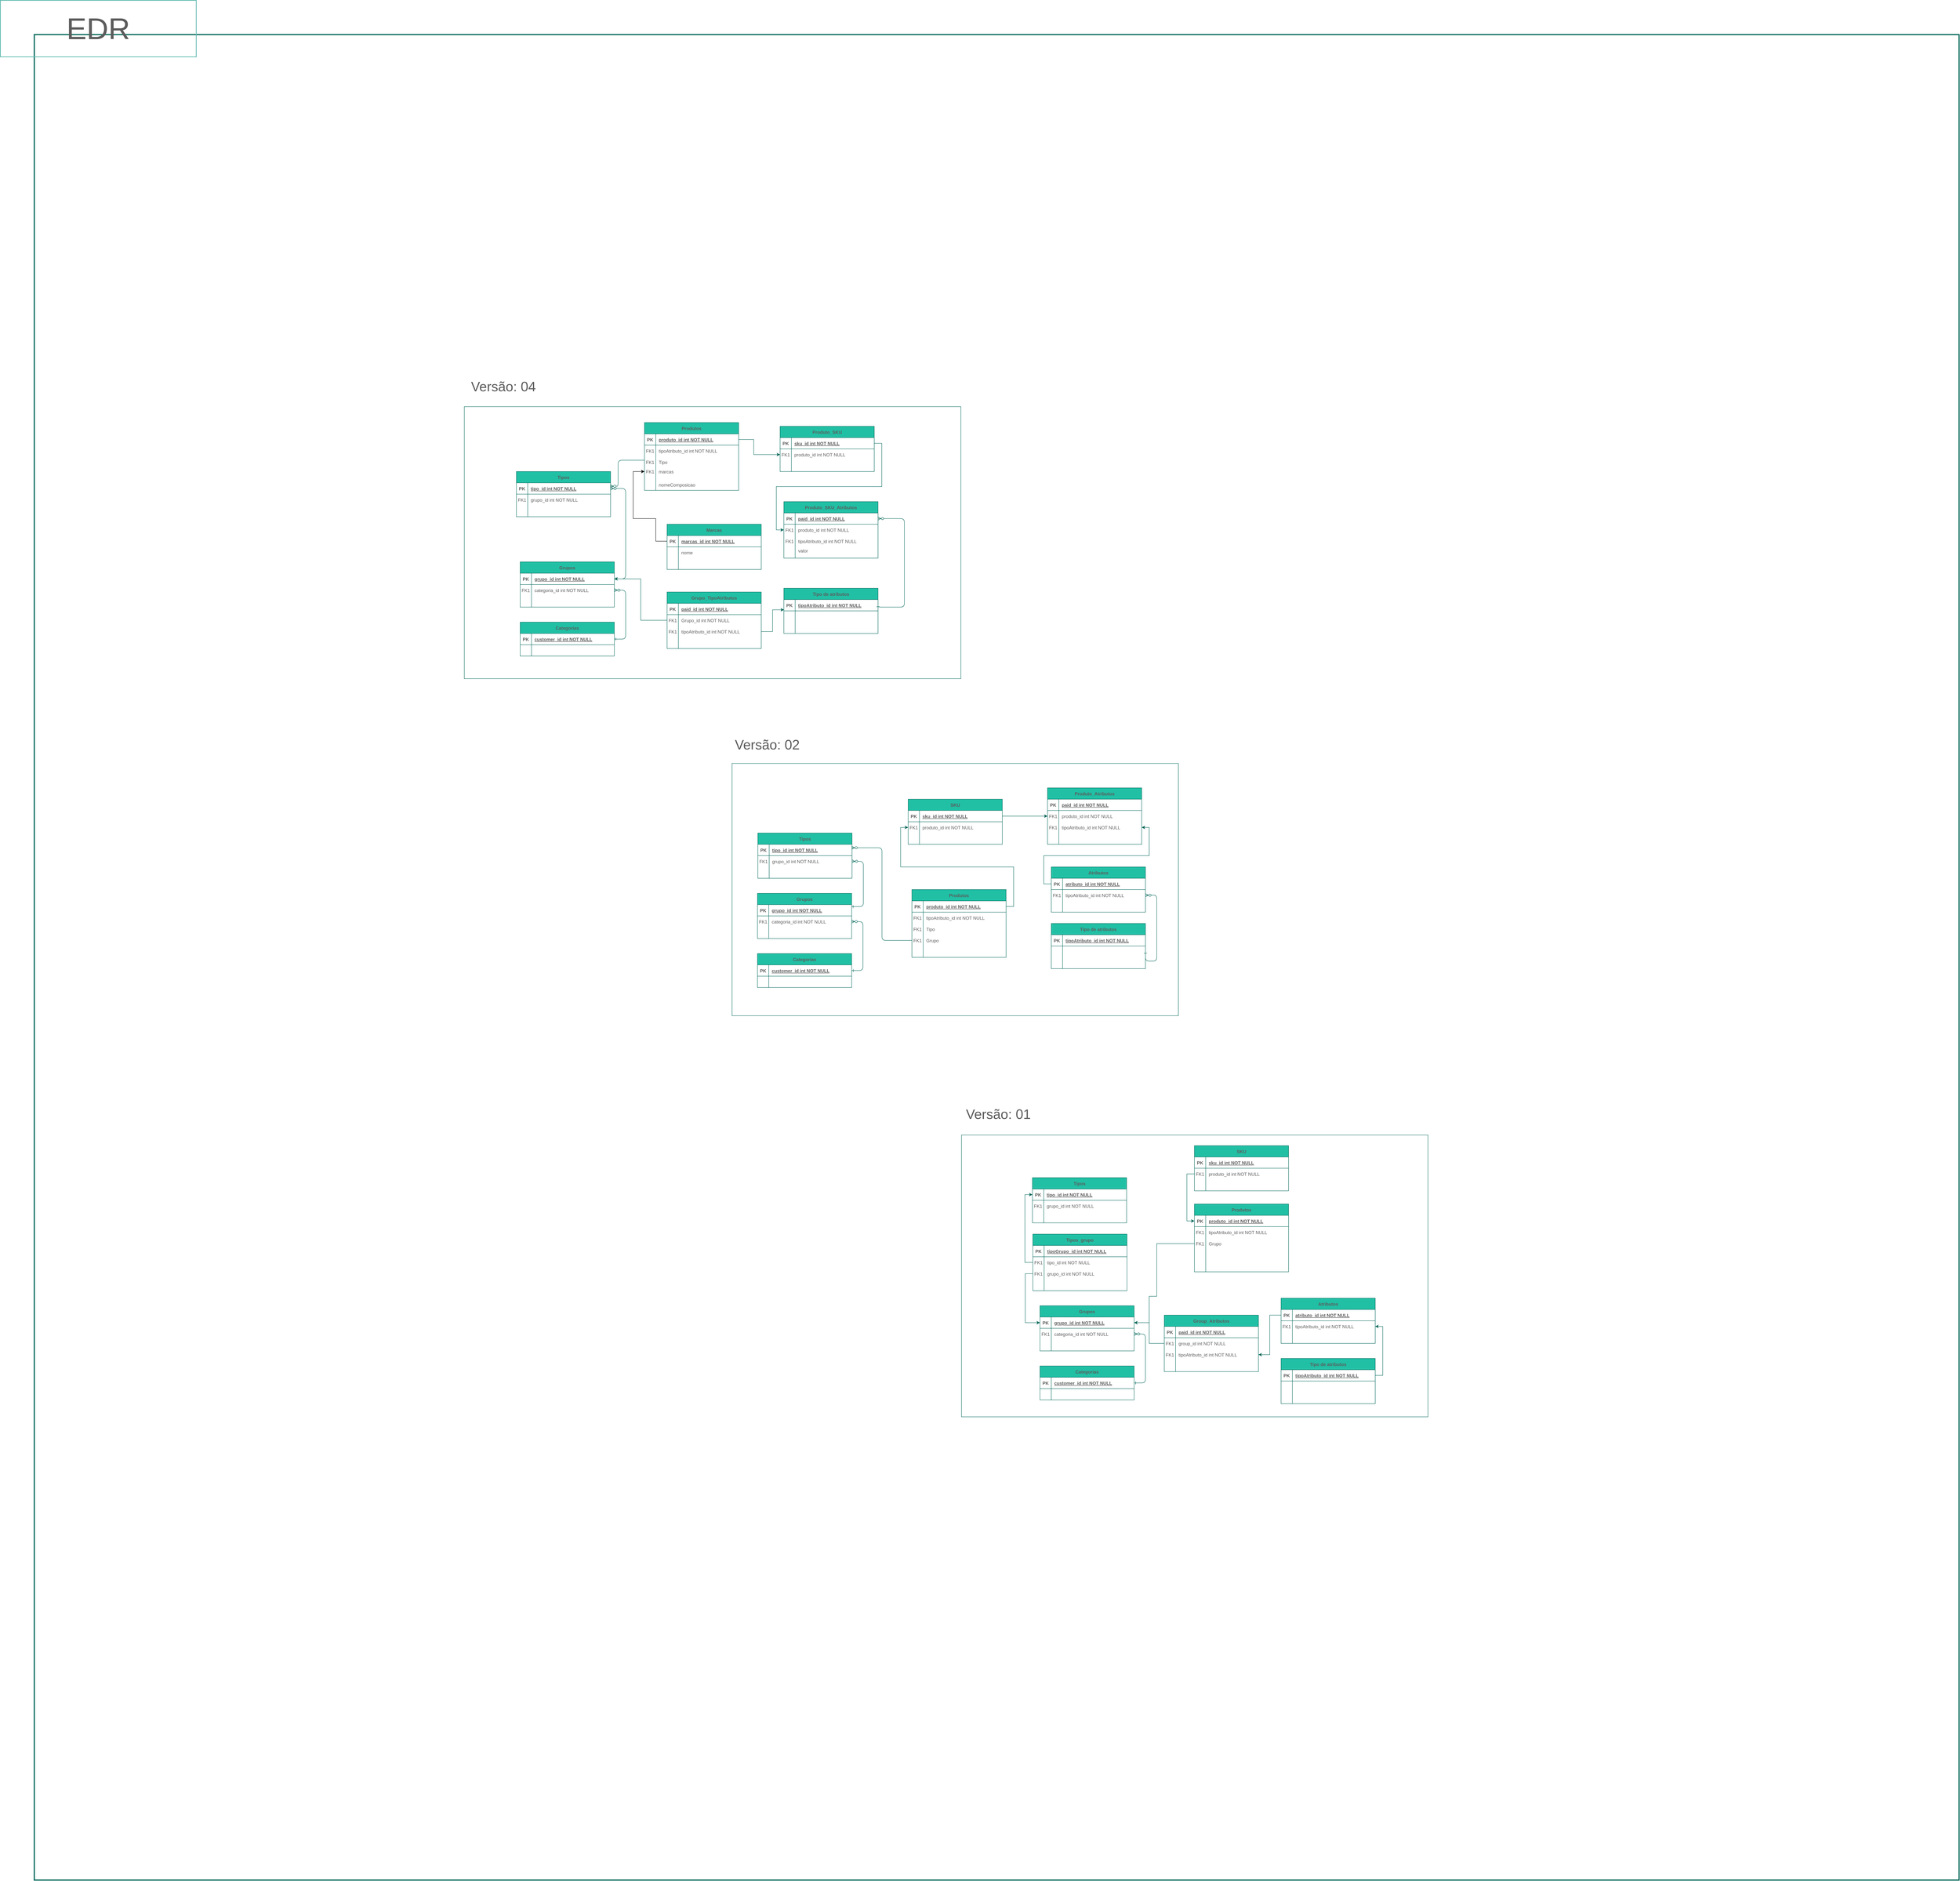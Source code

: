 <mxfile version="26.2.9">
  <diagram id="R2lEEEUBdFMjLlhIrx00" name="Page-1">
    <mxGraphModel dx="3921" dy="1761" grid="1" gridSize="10" guides="1" tooltips="1" connect="1" arrows="1" fold="1" page="1" pageScale="1" pageWidth="850" pageHeight="1100" math="0" shadow="0" extFonts="Permanent Marker^https://fonts.googleapis.com/css?family=Permanent+Marker">
      <root>
        <mxCell id="0" />
        <mxCell id="1" parent="0" />
        <mxCell id="cfiU0nBZQ5w9uy1bDrWY-7" value="" style="rounded=0;whiteSpace=wrap;html=1;strokeColor=#006658;fontColor=#5C5C5C;fillColor=none;" parent="1" vertex="1">
          <mxGeometry x="-468.331" y="377.792" width="1318.331" height="722.208" as="geometry" />
        </mxCell>
        <mxCell id="cfiU0nBZQ5w9uy1bDrWY-11" value="" style="rounded=0;whiteSpace=wrap;html=1;strokeColor=#006658;fontColor=#5C5C5C;fillColor=none;strokeWidth=3;" parent="1" vertex="1">
          <mxGeometry x="-1610" y="-610" width="5110" height="4900" as="geometry" />
        </mxCell>
        <mxCell id="C-vyLk0tnHw3VtMMgP7b-1" value="" style="edgeStyle=entityRelationEdgeStyle;endArrow=ERzeroToMany;startArrow=ERone;endFill=1;startFill=0;labelBackgroundColor=none;strokeColor=#006658;fontColor=default;" parent="1" source="C-vyLk0tnHw3VtMMgP7b-24" target="C-vyLk0tnHw3VtMMgP7b-6" edge="1">
          <mxGeometry width="100" height="100" relative="1" as="geometry">
            <mxPoint x="-20" y="1140" as="sourcePoint" />
            <mxPoint x="80" y="1040" as="targetPoint" />
          </mxGeometry>
        </mxCell>
        <mxCell id="C-vyLk0tnHw3VtMMgP7b-2" value="Grupos" style="shape=table;startSize=30;container=1;collapsible=1;childLayout=tableLayout;fixedRows=1;rowLines=0;fontStyle=1;align=center;resizeLast=1;labelBackgroundColor=none;fillColor=#21C0A5;strokeColor=#006658;fontColor=#5C5C5C;" parent="1" vertex="1">
          <mxGeometry x="-320" y="790" width="250" height="120" as="geometry" />
        </mxCell>
        <mxCell id="C-vyLk0tnHw3VtMMgP7b-3" value="" style="shape=partialRectangle;collapsible=0;dropTarget=0;pointerEvents=0;fillColor=none;points=[[0,0.5],[1,0.5]];portConstraint=eastwest;top=0;left=0;right=0;bottom=1;labelBackgroundColor=none;strokeColor=#006658;fontColor=#5C5C5C;" parent="C-vyLk0tnHw3VtMMgP7b-2" vertex="1">
          <mxGeometry y="30" width="250" height="30" as="geometry" />
        </mxCell>
        <mxCell id="C-vyLk0tnHw3VtMMgP7b-4" value="PK" style="shape=partialRectangle;overflow=hidden;connectable=0;fillColor=none;top=0;left=0;bottom=0;right=0;fontStyle=1;labelBackgroundColor=none;strokeColor=#006658;fontColor=#5C5C5C;" parent="C-vyLk0tnHw3VtMMgP7b-3" vertex="1">
          <mxGeometry width="30" height="30" as="geometry">
            <mxRectangle width="30" height="30" as="alternateBounds" />
          </mxGeometry>
        </mxCell>
        <mxCell id="C-vyLk0tnHw3VtMMgP7b-5" value="grupo_id int NOT NULL " style="shape=partialRectangle;overflow=hidden;connectable=0;fillColor=none;top=0;left=0;bottom=0;right=0;align=left;spacingLeft=6;fontStyle=5;labelBackgroundColor=none;strokeColor=#006658;fontColor=#5C5C5C;" parent="C-vyLk0tnHw3VtMMgP7b-3" vertex="1">
          <mxGeometry x="30" width="220" height="30" as="geometry">
            <mxRectangle width="220" height="30" as="alternateBounds" />
          </mxGeometry>
        </mxCell>
        <mxCell id="C-vyLk0tnHw3VtMMgP7b-6" value="" style="shape=partialRectangle;collapsible=0;dropTarget=0;pointerEvents=0;fillColor=none;points=[[0,0.5],[1,0.5]];portConstraint=eastwest;top=0;left=0;right=0;bottom=0;labelBackgroundColor=none;strokeColor=#006658;fontColor=#5C5C5C;" parent="C-vyLk0tnHw3VtMMgP7b-2" vertex="1">
          <mxGeometry y="60" width="250" height="30" as="geometry" />
        </mxCell>
        <mxCell id="C-vyLk0tnHw3VtMMgP7b-7" value="FK1" style="shape=partialRectangle;overflow=hidden;connectable=0;fillColor=none;top=0;left=0;bottom=0;right=0;labelBackgroundColor=none;strokeColor=#006658;fontColor=#5C5C5C;" parent="C-vyLk0tnHw3VtMMgP7b-6" vertex="1">
          <mxGeometry width="30" height="30" as="geometry">
            <mxRectangle width="30" height="30" as="alternateBounds" />
          </mxGeometry>
        </mxCell>
        <mxCell id="C-vyLk0tnHw3VtMMgP7b-8" value="categoria_id int NOT NULL" style="shape=partialRectangle;overflow=hidden;connectable=0;fillColor=none;top=0;left=0;bottom=0;right=0;align=left;spacingLeft=6;labelBackgroundColor=none;strokeColor=#006658;fontColor=#5C5C5C;" parent="C-vyLk0tnHw3VtMMgP7b-6" vertex="1">
          <mxGeometry x="30" width="220" height="30" as="geometry">
            <mxRectangle width="220" height="30" as="alternateBounds" />
          </mxGeometry>
        </mxCell>
        <mxCell id="C-vyLk0tnHw3VtMMgP7b-9" value="" style="shape=partialRectangle;collapsible=0;dropTarget=0;pointerEvents=0;fillColor=none;points=[[0,0.5],[1,0.5]];portConstraint=eastwest;top=0;left=0;right=0;bottom=0;labelBackgroundColor=none;strokeColor=#006658;fontColor=#5C5C5C;" parent="C-vyLk0tnHw3VtMMgP7b-2" vertex="1">
          <mxGeometry y="90" width="250" height="30" as="geometry" />
        </mxCell>
        <mxCell id="C-vyLk0tnHw3VtMMgP7b-10" value="" style="shape=partialRectangle;overflow=hidden;connectable=0;fillColor=none;top=0;left=0;bottom=0;right=0;labelBackgroundColor=none;strokeColor=#006658;fontColor=#5C5C5C;" parent="C-vyLk0tnHw3VtMMgP7b-9" vertex="1">
          <mxGeometry width="30" height="30" as="geometry">
            <mxRectangle width="30" height="30" as="alternateBounds" />
          </mxGeometry>
        </mxCell>
        <mxCell id="C-vyLk0tnHw3VtMMgP7b-11" value="" style="shape=partialRectangle;overflow=hidden;connectable=0;fillColor=none;top=0;left=0;bottom=0;right=0;align=left;spacingLeft=6;labelBackgroundColor=none;strokeColor=#006658;fontColor=#5C5C5C;" parent="C-vyLk0tnHw3VtMMgP7b-9" vertex="1">
          <mxGeometry x="30" width="220" height="30" as="geometry">
            <mxRectangle width="220" height="30" as="alternateBounds" />
          </mxGeometry>
        </mxCell>
        <mxCell id="C-vyLk0tnHw3VtMMgP7b-13" value="Tipos" style="shape=table;startSize=30;container=1;collapsible=1;childLayout=tableLayout;fixedRows=1;rowLines=0;fontStyle=1;align=center;resizeLast=1;labelBackgroundColor=none;fillColor=#21C0A5;strokeColor=#006658;fontColor=#5C5C5C;" parent="1" vertex="1">
          <mxGeometry x="-330" y="550" width="250" height="120" as="geometry" />
        </mxCell>
        <mxCell id="C-vyLk0tnHw3VtMMgP7b-14" value="" style="shape=partialRectangle;collapsible=0;dropTarget=0;pointerEvents=0;fillColor=none;points=[[0,0.5],[1,0.5]];portConstraint=eastwest;top=0;left=0;right=0;bottom=1;labelBackgroundColor=none;strokeColor=#006658;fontColor=#5C5C5C;" parent="C-vyLk0tnHw3VtMMgP7b-13" vertex="1">
          <mxGeometry y="30" width="250" height="30" as="geometry" />
        </mxCell>
        <mxCell id="C-vyLk0tnHw3VtMMgP7b-15" value="PK" style="shape=partialRectangle;overflow=hidden;connectable=0;fillColor=none;top=0;left=0;bottom=0;right=0;fontStyle=1;labelBackgroundColor=none;strokeColor=#006658;fontColor=#5C5C5C;" parent="C-vyLk0tnHw3VtMMgP7b-14" vertex="1">
          <mxGeometry width="30" height="30" as="geometry">
            <mxRectangle width="30" height="30" as="alternateBounds" />
          </mxGeometry>
        </mxCell>
        <mxCell id="C-vyLk0tnHw3VtMMgP7b-16" value="tipo_id int NOT NULL " style="shape=partialRectangle;overflow=hidden;connectable=0;fillColor=none;top=0;left=0;bottom=0;right=0;align=left;spacingLeft=6;fontStyle=5;labelBackgroundColor=none;strokeColor=#006658;fontColor=#5C5C5C;" parent="C-vyLk0tnHw3VtMMgP7b-14" vertex="1">
          <mxGeometry x="30" width="220" height="30" as="geometry">
            <mxRectangle width="220" height="30" as="alternateBounds" />
          </mxGeometry>
        </mxCell>
        <mxCell id="C-vyLk0tnHw3VtMMgP7b-17" value="" style="shape=partialRectangle;collapsible=0;dropTarget=0;pointerEvents=0;fillColor=none;points=[[0,0.5],[1,0.5]];portConstraint=eastwest;top=0;left=0;right=0;bottom=0;labelBackgroundColor=none;strokeColor=#006658;fontColor=#5C5C5C;" parent="C-vyLk0tnHw3VtMMgP7b-13" vertex="1">
          <mxGeometry y="60" width="250" height="30" as="geometry" />
        </mxCell>
        <mxCell id="C-vyLk0tnHw3VtMMgP7b-18" value="FK1" style="shape=partialRectangle;overflow=hidden;connectable=0;fillColor=none;top=0;left=0;bottom=0;right=0;labelBackgroundColor=none;strokeColor=#006658;fontColor=#5C5C5C;" parent="C-vyLk0tnHw3VtMMgP7b-17" vertex="1">
          <mxGeometry width="30" height="30" as="geometry">
            <mxRectangle width="30" height="30" as="alternateBounds" />
          </mxGeometry>
        </mxCell>
        <mxCell id="C-vyLk0tnHw3VtMMgP7b-19" value="grupo_id int NOT NULL" style="shape=partialRectangle;overflow=hidden;connectable=0;fillColor=none;top=0;left=0;bottom=0;right=0;align=left;spacingLeft=6;labelBackgroundColor=none;strokeColor=#006658;fontColor=#5C5C5C;" parent="C-vyLk0tnHw3VtMMgP7b-17" vertex="1">
          <mxGeometry x="30" width="220" height="30" as="geometry">
            <mxRectangle width="220" height="30" as="alternateBounds" />
          </mxGeometry>
        </mxCell>
        <mxCell id="C-vyLk0tnHw3VtMMgP7b-20" value="" style="shape=partialRectangle;collapsible=0;dropTarget=0;pointerEvents=0;fillColor=none;points=[[0,0.5],[1,0.5]];portConstraint=eastwest;top=0;left=0;right=0;bottom=0;labelBackgroundColor=none;strokeColor=#006658;fontColor=#5C5C5C;" parent="C-vyLk0tnHw3VtMMgP7b-13" vertex="1">
          <mxGeometry y="90" width="250" height="30" as="geometry" />
        </mxCell>
        <mxCell id="C-vyLk0tnHw3VtMMgP7b-21" value="" style="shape=partialRectangle;overflow=hidden;connectable=0;fillColor=none;top=0;left=0;bottom=0;right=0;labelBackgroundColor=none;strokeColor=#006658;fontColor=#5C5C5C;" parent="C-vyLk0tnHw3VtMMgP7b-20" vertex="1">
          <mxGeometry width="30" height="30" as="geometry">
            <mxRectangle width="30" height="30" as="alternateBounds" />
          </mxGeometry>
        </mxCell>
        <mxCell id="C-vyLk0tnHw3VtMMgP7b-22" value="" style="shape=partialRectangle;overflow=hidden;connectable=0;fillColor=none;top=0;left=0;bottom=0;right=0;align=left;spacingLeft=6;labelBackgroundColor=none;strokeColor=#006658;fontColor=#5C5C5C;" parent="C-vyLk0tnHw3VtMMgP7b-20" vertex="1">
          <mxGeometry x="30" width="220" height="30" as="geometry">
            <mxRectangle width="220" height="30" as="alternateBounds" />
          </mxGeometry>
        </mxCell>
        <mxCell id="C-vyLk0tnHw3VtMMgP7b-23" value="Categorias" style="shape=table;startSize=30;container=1;collapsible=1;childLayout=tableLayout;fixedRows=1;rowLines=0;fontStyle=1;align=center;resizeLast=1;labelBackgroundColor=none;fillColor=#21C0A5;strokeColor=#006658;fontColor=#5C5C5C;" parent="1" vertex="1">
          <mxGeometry x="-320" y="950" width="250" height="90" as="geometry" />
        </mxCell>
        <mxCell id="C-vyLk0tnHw3VtMMgP7b-24" value="" style="shape=partialRectangle;collapsible=0;dropTarget=0;pointerEvents=0;fillColor=none;points=[[0,0.5],[1,0.5]];portConstraint=eastwest;top=0;left=0;right=0;bottom=1;labelBackgroundColor=none;strokeColor=#006658;fontColor=#5C5C5C;" parent="C-vyLk0tnHw3VtMMgP7b-23" vertex="1">
          <mxGeometry y="30" width="250" height="30" as="geometry" />
        </mxCell>
        <mxCell id="C-vyLk0tnHw3VtMMgP7b-25" value="PK" style="shape=partialRectangle;overflow=hidden;connectable=0;fillColor=none;top=0;left=0;bottom=0;right=0;fontStyle=1;labelBackgroundColor=none;strokeColor=#006658;fontColor=#5C5C5C;" parent="C-vyLk0tnHw3VtMMgP7b-24" vertex="1">
          <mxGeometry width="30" height="30" as="geometry">
            <mxRectangle width="30" height="30" as="alternateBounds" />
          </mxGeometry>
        </mxCell>
        <mxCell id="C-vyLk0tnHw3VtMMgP7b-26" value="customer_id int NOT NULL " style="shape=partialRectangle;overflow=hidden;connectable=0;fillColor=none;top=0;left=0;bottom=0;right=0;align=left;spacingLeft=6;fontStyle=5;labelBackgroundColor=none;strokeColor=#006658;fontColor=#5C5C5C;" parent="C-vyLk0tnHw3VtMMgP7b-24" vertex="1">
          <mxGeometry x="30" width="220" height="30" as="geometry">
            <mxRectangle width="220" height="30" as="alternateBounds" />
          </mxGeometry>
        </mxCell>
        <mxCell id="C-vyLk0tnHw3VtMMgP7b-27" value="" style="shape=partialRectangle;collapsible=0;dropTarget=0;pointerEvents=0;fillColor=none;points=[[0,0.5],[1,0.5]];portConstraint=eastwest;top=0;left=0;right=0;bottom=0;labelBackgroundColor=none;strokeColor=#006658;fontColor=#5C5C5C;" parent="C-vyLk0tnHw3VtMMgP7b-23" vertex="1">
          <mxGeometry y="60" width="250" height="30" as="geometry" />
        </mxCell>
        <mxCell id="C-vyLk0tnHw3VtMMgP7b-28" value="" style="shape=partialRectangle;overflow=hidden;connectable=0;fillColor=none;top=0;left=0;bottom=0;right=0;labelBackgroundColor=none;strokeColor=#006658;fontColor=#5C5C5C;" parent="C-vyLk0tnHw3VtMMgP7b-27" vertex="1">
          <mxGeometry width="30" height="30" as="geometry">
            <mxRectangle width="30" height="30" as="alternateBounds" />
          </mxGeometry>
        </mxCell>
        <mxCell id="C-vyLk0tnHw3VtMMgP7b-29" value="" style="shape=partialRectangle;overflow=hidden;connectable=0;fillColor=none;top=0;left=0;bottom=0;right=0;align=left;spacingLeft=6;labelBackgroundColor=none;strokeColor=#006658;fontColor=#5C5C5C;" parent="C-vyLk0tnHw3VtMMgP7b-27" vertex="1">
          <mxGeometry x="30" width="220" height="30" as="geometry">
            <mxRectangle width="220" height="30" as="alternateBounds" />
          </mxGeometry>
        </mxCell>
        <mxCell id="ZAHLHnZI5p-Gy-d3-bgA-1" value="Tipo de atributos" style="shape=table;startSize=30;container=1;collapsible=1;childLayout=tableLayout;fixedRows=1;rowLines=0;fontStyle=1;align=center;resizeLast=1;labelBackgroundColor=none;fillColor=#21C0A5;strokeColor=#006658;fontColor=#5C5C5C;" parent="1" vertex="1">
          <mxGeometry x="380" y="860" width="250" height="120" as="geometry" />
        </mxCell>
        <mxCell id="ZAHLHnZI5p-Gy-d3-bgA-2" value="" style="shape=partialRectangle;collapsible=0;dropTarget=0;pointerEvents=0;fillColor=none;points=[[0,0.5],[1,0.5]];portConstraint=eastwest;top=0;left=0;right=0;bottom=1;labelBackgroundColor=none;strokeColor=#006658;fontColor=#5C5C5C;" parent="ZAHLHnZI5p-Gy-d3-bgA-1" vertex="1">
          <mxGeometry y="30" width="250" height="30" as="geometry" />
        </mxCell>
        <mxCell id="ZAHLHnZI5p-Gy-d3-bgA-3" value="PK" style="shape=partialRectangle;overflow=hidden;connectable=0;fillColor=none;top=0;left=0;bottom=0;right=0;fontStyle=1;labelBackgroundColor=none;strokeColor=#006658;fontColor=#5C5C5C;" parent="ZAHLHnZI5p-Gy-d3-bgA-2" vertex="1">
          <mxGeometry width="30" height="30" as="geometry">
            <mxRectangle width="30" height="30" as="alternateBounds" />
          </mxGeometry>
        </mxCell>
        <mxCell id="ZAHLHnZI5p-Gy-d3-bgA-4" value="tipoAtributo_id int NOT NULL " style="shape=partialRectangle;overflow=hidden;connectable=0;fillColor=none;top=0;left=0;bottom=0;right=0;align=left;spacingLeft=6;fontStyle=5;labelBackgroundColor=none;strokeColor=#006658;fontColor=#5C5C5C;" parent="ZAHLHnZI5p-Gy-d3-bgA-2" vertex="1">
          <mxGeometry x="30" width="220" height="30" as="geometry">
            <mxRectangle width="220" height="30" as="alternateBounds" />
          </mxGeometry>
        </mxCell>
        <mxCell id="ZAHLHnZI5p-Gy-d3-bgA-5" value="" style="shape=partialRectangle;collapsible=0;dropTarget=0;pointerEvents=0;fillColor=none;points=[[0,0.5],[1,0.5]];portConstraint=eastwest;top=0;left=0;right=0;bottom=0;labelBackgroundColor=none;strokeColor=#006658;fontColor=#5C5C5C;" parent="ZAHLHnZI5p-Gy-d3-bgA-1" vertex="1">
          <mxGeometry y="60" width="250" height="30" as="geometry" />
        </mxCell>
        <mxCell id="ZAHLHnZI5p-Gy-d3-bgA-6" value="" style="shape=partialRectangle;overflow=hidden;connectable=0;fillColor=none;top=0;left=0;bottom=0;right=0;labelBackgroundColor=none;strokeColor=#006658;fontColor=#5C5C5C;" parent="ZAHLHnZI5p-Gy-d3-bgA-5" vertex="1">
          <mxGeometry width="30" height="30" as="geometry">
            <mxRectangle width="30" height="30" as="alternateBounds" />
          </mxGeometry>
        </mxCell>
        <mxCell id="ZAHLHnZI5p-Gy-d3-bgA-7" value="" style="shape=partialRectangle;overflow=hidden;connectable=0;fillColor=none;top=0;left=0;bottom=0;right=0;align=left;spacingLeft=6;labelBackgroundColor=none;strokeColor=#006658;fontColor=#5C5C5C;" parent="ZAHLHnZI5p-Gy-d3-bgA-5" vertex="1">
          <mxGeometry x="30" width="220" height="30" as="geometry">
            <mxRectangle width="220" height="30" as="alternateBounds" />
          </mxGeometry>
        </mxCell>
        <mxCell id="ZAHLHnZI5p-Gy-d3-bgA-8" value="" style="shape=partialRectangle;collapsible=0;dropTarget=0;pointerEvents=0;fillColor=none;points=[[0,0.5],[1,0.5]];portConstraint=eastwest;top=0;left=0;right=0;bottom=0;labelBackgroundColor=none;strokeColor=#006658;fontColor=#5C5C5C;" parent="ZAHLHnZI5p-Gy-d3-bgA-1" vertex="1">
          <mxGeometry y="90" width="250" height="30" as="geometry" />
        </mxCell>
        <mxCell id="ZAHLHnZI5p-Gy-d3-bgA-9" value="" style="shape=partialRectangle;overflow=hidden;connectable=0;fillColor=none;top=0;left=0;bottom=0;right=0;labelBackgroundColor=none;strokeColor=#006658;fontColor=#5C5C5C;" parent="ZAHLHnZI5p-Gy-d3-bgA-8" vertex="1">
          <mxGeometry width="30" height="30" as="geometry">
            <mxRectangle width="30" height="30" as="alternateBounds" />
          </mxGeometry>
        </mxCell>
        <mxCell id="ZAHLHnZI5p-Gy-d3-bgA-10" value="" style="shape=partialRectangle;overflow=hidden;connectable=0;fillColor=none;top=0;left=0;bottom=0;right=0;align=left;spacingLeft=6;labelBackgroundColor=none;strokeColor=#006658;fontColor=#5C5C5C;" parent="ZAHLHnZI5p-Gy-d3-bgA-8" vertex="1">
          <mxGeometry x="30" width="220" height="30" as="geometry">
            <mxRectangle width="220" height="30" as="alternateBounds" />
          </mxGeometry>
        </mxCell>
        <mxCell id="ZAHLHnZI5p-Gy-d3-bgA-21" style="edgeStyle=orthogonalEdgeStyle;rounded=1;orthogonalLoop=1;jettySize=auto;html=1;entryX=1;entryY=0.5;entryDx=0;entryDy=0;curved=0;endArrow=ERzeroToMany;endFill=0;startArrow=ERone;startFill=0;exitX=1;exitY=0.5;exitDx=0;exitDy=0;labelBackgroundColor=none;strokeColor=#006658;fontColor=default;" parent="1" source="ZAHLHnZI5p-Gy-d3-bgA-2" target="ZAHLHnZI5p-Gy-d3-bgA-38" edge="1">
          <mxGeometry relative="1" as="geometry">
            <Array as="points">
              <mxPoint x="630" y="910" />
              <mxPoint x="700" y="910" />
              <mxPoint x="700" y="675" />
            </Array>
            <mxPoint x="700" y="680" as="targetPoint" />
            <mxPoint x="690" y="1030" as="sourcePoint" />
          </mxGeometry>
        </mxCell>
        <mxCell id="ZAHLHnZI5p-Gy-d3-bgA-53" style="edgeStyle=orthogonalEdgeStyle;rounded=1;orthogonalLoop=1;jettySize=auto;html=1;exitX=0;exitY=0.333;exitDx=0;exitDy=0;curved=0;endArrow=ERzeroToMany;endFill=0;entryX=0.996;entryY=0.3;entryDx=0;entryDy=0;entryPerimeter=0;exitPerimeter=0;labelBackgroundColor=none;strokeColor=#006658;fontColor=default;" parent="1" source="ZAHLHnZI5p-Gy-d3-bgA-34" target="C-vyLk0tnHw3VtMMgP7b-14" edge="1">
          <mxGeometry relative="1" as="geometry">
            <mxPoint x="30" y="830" as="targetPoint" />
            <Array as="points">
              <mxPoint x="-60" y="520" />
              <mxPoint x="-60" y="589" />
            </Array>
          </mxGeometry>
        </mxCell>
        <mxCell id="ZAHLHnZI5p-Gy-d3-bgA-37" value="Produto_SKU_Atributos" style="shape=table;startSize=30;container=1;collapsible=1;childLayout=tableLayout;fixedRows=1;rowLines=0;fontStyle=1;align=center;resizeLast=1;labelBackgroundColor=none;fillColor=#21C0A5;strokeColor=#006658;fontColor=#5C5C5C;" parent="1" vertex="1">
          <mxGeometry x="380" y="630" width="250" height="150" as="geometry" />
        </mxCell>
        <mxCell id="ZAHLHnZI5p-Gy-d3-bgA-38" value="" style="shape=partialRectangle;collapsible=0;dropTarget=0;pointerEvents=0;fillColor=none;points=[[0,0.5],[1,0.5]];portConstraint=eastwest;top=0;left=0;right=0;bottom=1;labelBackgroundColor=none;strokeColor=#006658;fontColor=#5C5C5C;" parent="ZAHLHnZI5p-Gy-d3-bgA-37" vertex="1">
          <mxGeometry y="30" width="250" height="30" as="geometry" />
        </mxCell>
        <mxCell id="ZAHLHnZI5p-Gy-d3-bgA-39" value="PK" style="shape=partialRectangle;overflow=hidden;connectable=0;fillColor=none;top=0;left=0;bottom=0;right=0;fontStyle=1;labelBackgroundColor=none;strokeColor=#006658;fontColor=#5C5C5C;" parent="ZAHLHnZI5p-Gy-d3-bgA-38" vertex="1">
          <mxGeometry width="30" height="30" as="geometry">
            <mxRectangle width="30" height="30" as="alternateBounds" />
          </mxGeometry>
        </mxCell>
        <mxCell id="ZAHLHnZI5p-Gy-d3-bgA-40" value="paid_id int NOT NULL " style="shape=partialRectangle;overflow=hidden;connectable=0;fillColor=none;top=0;left=0;bottom=0;right=0;align=left;spacingLeft=6;fontStyle=5;labelBackgroundColor=none;strokeColor=#006658;fontColor=#5C5C5C;" parent="ZAHLHnZI5p-Gy-d3-bgA-38" vertex="1">
          <mxGeometry x="30" width="220" height="30" as="geometry">
            <mxRectangle width="220" height="30" as="alternateBounds" />
          </mxGeometry>
        </mxCell>
        <mxCell id="ZAHLHnZI5p-Gy-d3-bgA-41" value="" style="shape=partialRectangle;collapsible=0;dropTarget=0;pointerEvents=0;fillColor=none;points=[[0,0.5],[1,0.5]];portConstraint=eastwest;top=0;left=0;right=0;bottom=0;labelBackgroundColor=none;strokeColor=#006658;fontColor=#5C5C5C;" parent="ZAHLHnZI5p-Gy-d3-bgA-37" vertex="1">
          <mxGeometry y="60" width="250" height="30" as="geometry" />
        </mxCell>
        <mxCell id="ZAHLHnZI5p-Gy-d3-bgA-42" value="FK1" style="shape=partialRectangle;overflow=hidden;connectable=0;fillColor=none;top=0;left=0;bottom=0;right=0;labelBackgroundColor=none;strokeColor=#006658;fontColor=#5C5C5C;" parent="ZAHLHnZI5p-Gy-d3-bgA-41" vertex="1">
          <mxGeometry width="30" height="30" as="geometry">
            <mxRectangle width="30" height="30" as="alternateBounds" />
          </mxGeometry>
        </mxCell>
        <mxCell id="ZAHLHnZI5p-Gy-d3-bgA-43" value="produto_id int NOT NULL" style="shape=partialRectangle;overflow=hidden;connectable=0;fillColor=none;top=0;left=0;bottom=0;right=0;align=left;spacingLeft=6;labelBackgroundColor=none;strokeColor=#006658;fontColor=#5C5C5C;" parent="ZAHLHnZI5p-Gy-d3-bgA-41" vertex="1">
          <mxGeometry x="30" width="220" height="30" as="geometry">
            <mxRectangle width="220" height="30" as="alternateBounds" />
          </mxGeometry>
        </mxCell>
        <mxCell id="ZAHLHnZI5p-Gy-d3-bgA-56" value="" style="shape=partialRectangle;collapsible=0;dropTarget=0;pointerEvents=0;fillColor=none;points=[[0,0.5],[1,0.5]];portConstraint=eastwest;top=0;left=0;right=0;bottom=0;labelBackgroundColor=none;strokeColor=#006658;fontColor=#5C5C5C;" parent="ZAHLHnZI5p-Gy-d3-bgA-37" vertex="1">
          <mxGeometry y="90" width="250" height="30" as="geometry" />
        </mxCell>
        <mxCell id="ZAHLHnZI5p-Gy-d3-bgA-57" value="FK1" style="shape=partialRectangle;overflow=hidden;connectable=0;fillColor=none;top=0;left=0;bottom=0;right=0;labelBackgroundColor=none;strokeColor=#006658;fontColor=#5C5C5C;" parent="ZAHLHnZI5p-Gy-d3-bgA-56" vertex="1">
          <mxGeometry width="30" height="30" as="geometry">
            <mxRectangle width="30" height="30" as="alternateBounds" />
          </mxGeometry>
        </mxCell>
        <mxCell id="ZAHLHnZI5p-Gy-d3-bgA-58" value="tipoAtributo_id int NOT NULL" style="shape=partialRectangle;overflow=hidden;connectable=0;fillColor=none;top=0;left=0;bottom=0;right=0;align=left;spacingLeft=6;labelBackgroundColor=none;strokeColor=#006658;fontColor=#5C5C5C;" parent="ZAHLHnZI5p-Gy-d3-bgA-56" vertex="1">
          <mxGeometry x="30" width="220" height="30" as="geometry">
            <mxRectangle width="220" height="30" as="alternateBounds" />
          </mxGeometry>
        </mxCell>
        <mxCell id="ZAHLHnZI5p-Gy-d3-bgA-44" value="" style="shape=partialRectangle;collapsible=0;dropTarget=0;pointerEvents=0;fillColor=none;points=[[0,0.5],[1,0.5]];portConstraint=eastwest;top=0;left=0;right=0;bottom=0;labelBackgroundColor=none;strokeColor=#006658;fontColor=#5C5C5C;" parent="ZAHLHnZI5p-Gy-d3-bgA-37" vertex="1">
          <mxGeometry y="120" width="250" height="30" as="geometry" />
        </mxCell>
        <mxCell id="ZAHLHnZI5p-Gy-d3-bgA-45" value="" style="shape=partialRectangle;overflow=hidden;connectable=0;fillColor=none;top=0;left=0;bottom=0;right=0;labelBackgroundColor=none;strokeColor=#006658;fontColor=#5C5C5C;" parent="ZAHLHnZI5p-Gy-d3-bgA-44" vertex="1">
          <mxGeometry width="30" height="30" as="geometry">
            <mxRectangle width="30" height="30" as="alternateBounds" />
          </mxGeometry>
        </mxCell>
        <mxCell id="ZAHLHnZI5p-Gy-d3-bgA-46" value="" style="shape=partialRectangle;overflow=hidden;connectable=0;fillColor=none;top=0;left=0;bottom=0;right=0;align=left;spacingLeft=6;labelBackgroundColor=none;strokeColor=#006658;fontColor=#5C5C5C;" parent="ZAHLHnZI5p-Gy-d3-bgA-44" vertex="1">
          <mxGeometry x="30" width="220" height="30" as="geometry">
            <mxRectangle width="220" height="30" as="alternateBounds" />
          </mxGeometry>
        </mxCell>
        <mxCell id="ZAHLHnZI5p-Gy-d3-bgA-47" value="" style="edgeStyle=entityRelationEdgeStyle;endArrow=ERzeroToMany;startArrow=ERone;endFill=1;startFill=0;labelBackgroundColor=none;strokeColor=#006658;fontColor=default;" parent="1" source="C-vyLk0tnHw3VtMMgP7b-3" target="C-vyLk0tnHw3VtMMgP7b-14" edge="1">
          <mxGeometry width="100" height="100" relative="1" as="geometry">
            <mxPoint x="-400" y="770" as="sourcePoint" />
            <mxPoint x="-350" y="590" as="targetPoint" />
            <Array as="points">
              <mxPoint x="-410" y="660" />
            </Array>
          </mxGeometry>
        </mxCell>
        <mxCell id="ZAHLHnZI5p-Gy-d3-bgA-66" style="edgeStyle=orthogonalEdgeStyle;rounded=0;orthogonalLoop=1;jettySize=auto;html=1;exitX=1;exitY=0.5;exitDx=0;exitDy=0;entryX=0;entryY=0.5;entryDx=0;entryDy=0;labelBackgroundColor=none;strokeColor=#006658;fontColor=default;" parent="1" source="ZAHLHnZI5p-Gy-d3-bgA-28" target="ra7jmbyltCgrZkrsEo22-5" edge="1">
          <mxGeometry relative="1" as="geometry">
            <Array as="points">
              <mxPoint x="300" y="465" />
              <mxPoint x="300" y="505" />
            </Array>
          </mxGeometry>
        </mxCell>
        <mxCell id="ZAHLHnZI5p-Gy-d3-bgA-67" value="" style="edgeStyle=entityRelationEdgeStyle;endArrow=ERzeroToMany;startArrow=ERone;endFill=1;startFill=0;labelBackgroundColor=none;strokeColor=#006658;fontColor=default;" parent="1" source="ZAHLHnZI5p-Gy-d3-bgA-90" target="ZAHLHnZI5p-Gy-d3-bgA-73" edge="1">
          <mxGeometry width="100" height="100" relative="1" as="geometry">
            <mxPoint x="1360" y="3115" as="sourcePoint" />
            <mxPoint x="1460" y="3015" as="targetPoint" />
          </mxGeometry>
        </mxCell>
        <mxCell id="ZAHLHnZI5p-Gy-d3-bgA-69" value="Grupos" style="shape=table;startSize=30;container=1;collapsible=1;childLayout=tableLayout;fixedRows=1;rowLines=0;fontStyle=1;align=center;resizeLast=1;labelBackgroundColor=none;fillColor=#21C0A5;strokeColor=#006658;fontColor=#5C5C5C;" parent="1" vertex="1">
          <mxGeometry x="1060" y="2765" width="250" height="120" as="geometry" />
        </mxCell>
        <mxCell id="ZAHLHnZI5p-Gy-d3-bgA-70" value="" style="shape=partialRectangle;collapsible=0;dropTarget=0;pointerEvents=0;fillColor=none;points=[[0,0.5],[1,0.5]];portConstraint=eastwest;top=0;left=0;right=0;bottom=1;labelBackgroundColor=none;strokeColor=#006658;fontColor=#5C5C5C;" parent="ZAHLHnZI5p-Gy-d3-bgA-69" vertex="1">
          <mxGeometry y="30" width="250" height="30" as="geometry" />
        </mxCell>
        <mxCell id="ZAHLHnZI5p-Gy-d3-bgA-71" value="PK" style="shape=partialRectangle;overflow=hidden;connectable=0;fillColor=none;top=0;left=0;bottom=0;right=0;fontStyle=1;labelBackgroundColor=none;strokeColor=#006658;fontColor=#5C5C5C;" parent="ZAHLHnZI5p-Gy-d3-bgA-70" vertex="1">
          <mxGeometry width="30" height="30" as="geometry">
            <mxRectangle width="30" height="30" as="alternateBounds" />
          </mxGeometry>
        </mxCell>
        <mxCell id="ZAHLHnZI5p-Gy-d3-bgA-72" value="grupo_id int NOT NULL " style="shape=partialRectangle;overflow=hidden;connectable=0;fillColor=none;top=0;left=0;bottom=0;right=0;align=left;spacingLeft=6;fontStyle=5;labelBackgroundColor=none;strokeColor=#006658;fontColor=#5C5C5C;" parent="ZAHLHnZI5p-Gy-d3-bgA-70" vertex="1">
          <mxGeometry x="30" width="220" height="30" as="geometry">
            <mxRectangle width="220" height="30" as="alternateBounds" />
          </mxGeometry>
        </mxCell>
        <mxCell id="ZAHLHnZI5p-Gy-d3-bgA-73" value="" style="shape=partialRectangle;collapsible=0;dropTarget=0;pointerEvents=0;fillColor=none;points=[[0,0.5],[1,0.5]];portConstraint=eastwest;top=0;left=0;right=0;bottom=0;labelBackgroundColor=none;strokeColor=#006658;fontColor=#5C5C5C;" parent="ZAHLHnZI5p-Gy-d3-bgA-69" vertex="1">
          <mxGeometry y="60" width="250" height="30" as="geometry" />
        </mxCell>
        <mxCell id="ZAHLHnZI5p-Gy-d3-bgA-74" value="FK1" style="shape=partialRectangle;overflow=hidden;connectable=0;fillColor=none;top=0;left=0;bottom=0;right=0;labelBackgroundColor=none;strokeColor=#006658;fontColor=#5C5C5C;" parent="ZAHLHnZI5p-Gy-d3-bgA-73" vertex="1">
          <mxGeometry width="30" height="30" as="geometry">
            <mxRectangle width="30" height="30" as="alternateBounds" />
          </mxGeometry>
        </mxCell>
        <mxCell id="ZAHLHnZI5p-Gy-d3-bgA-75" value="categoria_id int NOT NULL" style="shape=partialRectangle;overflow=hidden;connectable=0;fillColor=none;top=0;left=0;bottom=0;right=0;align=left;spacingLeft=6;labelBackgroundColor=none;strokeColor=#006658;fontColor=#5C5C5C;" parent="ZAHLHnZI5p-Gy-d3-bgA-73" vertex="1">
          <mxGeometry x="30" width="220" height="30" as="geometry">
            <mxRectangle width="220" height="30" as="alternateBounds" />
          </mxGeometry>
        </mxCell>
        <mxCell id="ZAHLHnZI5p-Gy-d3-bgA-76" value="" style="shape=partialRectangle;collapsible=0;dropTarget=0;pointerEvents=0;fillColor=none;points=[[0,0.5],[1,0.5]];portConstraint=eastwest;top=0;left=0;right=0;bottom=0;labelBackgroundColor=none;strokeColor=#006658;fontColor=#5C5C5C;" parent="ZAHLHnZI5p-Gy-d3-bgA-69" vertex="1">
          <mxGeometry y="90" width="250" height="30" as="geometry" />
        </mxCell>
        <mxCell id="ZAHLHnZI5p-Gy-d3-bgA-77" value="" style="shape=partialRectangle;overflow=hidden;connectable=0;fillColor=none;top=0;left=0;bottom=0;right=0;labelBackgroundColor=none;strokeColor=#006658;fontColor=#5C5C5C;" parent="ZAHLHnZI5p-Gy-d3-bgA-76" vertex="1">
          <mxGeometry width="30" height="30" as="geometry">
            <mxRectangle width="30" height="30" as="alternateBounds" />
          </mxGeometry>
        </mxCell>
        <mxCell id="ZAHLHnZI5p-Gy-d3-bgA-78" value="" style="shape=partialRectangle;overflow=hidden;connectable=0;fillColor=none;top=0;left=0;bottom=0;right=0;align=left;spacingLeft=6;labelBackgroundColor=none;strokeColor=#006658;fontColor=#5C5C5C;" parent="ZAHLHnZI5p-Gy-d3-bgA-76" vertex="1">
          <mxGeometry x="30" width="220" height="30" as="geometry">
            <mxRectangle width="220" height="30" as="alternateBounds" />
          </mxGeometry>
        </mxCell>
        <mxCell id="ZAHLHnZI5p-Gy-d3-bgA-79" value="Tipos" style="shape=table;startSize=30;container=1;collapsible=1;childLayout=tableLayout;fixedRows=1;rowLines=0;fontStyle=1;align=center;resizeLast=1;labelBackgroundColor=none;fillColor=#21C0A5;strokeColor=#006658;fontColor=#5C5C5C;" parent="1" vertex="1">
          <mxGeometry x="1040" y="2425" width="250" height="120" as="geometry" />
        </mxCell>
        <mxCell id="ZAHLHnZI5p-Gy-d3-bgA-80" value="" style="shape=partialRectangle;collapsible=0;dropTarget=0;pointerEvents=0;fillColor=none;points=[[0,0.5],[1,0.5]];portConstraint=eastwest;top=0;left=0;right=0;bottom=1;labelBackgroundColor=none;strokeColor=#006658;fontColor=#5C5C5C;" parent="ZAHLHnZI5p-Gy-d3-bgA-79" vertex="1">
          <mxGeometry y="30" width="250" height="30" as="geometry" />
        </mxCell>
        <mxCell id="ZAHLHnZI5p-Gy-d3-bgA-81" value="PK" style="shape=partialRectangle;overflow=hidden;connectable=0;fillColor=none;top=0;left=0;bottom=0;right=0;fontStyle=1;labelBackgroundColor=none;strokeColor=#006658;fontColor=#5C5C5C;" parent="ZAHLHnZI5p-Gy-d3-bgA-80" vertex="1">
          <mxGeometry width="30" height="30" as="geometry">
            <mxRectangle width="30" height="30" as="alternateBounds" />
          </mxGeometry>
        </mxCell>
        <mxCell id="ZAHLHnZI5p-Gy-d3-bgA-82" value="tipo_id int NOT NULL " style="shape=partialRectangle;overflow=hidden;connectable=0;fillColor=none;top=0;left=0;bottom=0;right=0;align=left;spacingLeft=6;fontStyle=5;labelBackgroundColor=none;strokeColor=#006658;fontColor=#5C5C5C;" parent="ZAHLHnZI5p-Gy-d3-bgA-80" vertex="1">
          <mxGeometry x="30" width="220" height="30" as="geometry">
            <mxRectangle width="220" height="30" as="alternateBounds" />
          </mxGeometry>
        </mxCell>
        <mxCell id="ZAHLHnZI5p-Gy-d3-bgA-83" value="" style="shape=partialRectangle;collapsible=0;dropTarget=0;pointerEvents=0;fillColor=none;points=[[0,0.5],[1,0.5]];portConstraint=eastwest;top=0;left=0;right=0;bottom=0;labelBackgroundColor=none;strokeColor=#006658;fontColor=#5C5C5C;" parent="ZAHLHnZI5p-Gy-d3-bgA-79" vertex="1">
          <mxGeometry y="60" width="250" height="30" as="geometry" />
        </mxCell>
        <mxCell id="ZAHLHnZI5p-Gy-d3-bgA-84" value="FK1" style="shape=partialRectangle;overflow=hidden;connectable=0;fillColor=none;top=0;left=0;bottom=0;right=0;labelBackgroundColor=none;strokeColor=#006658;fontColor=#5C5C5C;" parent="ZAHLHnZI5p-Gy-d3-bgA-83" vertex="1">
          <mxGeometry width="30" height="30" as="geometry">
            <mxRectangle width="30" height="30" as="alternateBounds" />
          </mxGeometry>
        </mxCell>
        <mxCell id="ZAHLHnZI5p-Gy-d3-bgA-85" value="grupo_id int NOT NULL" style="shape=partialRectangle;overflow=hidden;connectable=0;fillColor=none;top=0;left=0;bottom=0;right=0;align=left;spacingLeft=6;labelBackgroundColor=none;strokeColor=#006658;fontColor=#5C5C5C;" parent="ZAHLHnZI5p-Gy-d3-bgA-83" vertex="1">
          <mxGeometry x="30" width="220" height="30" as="geometry">
            <mxRectangle width="220" height="30" as="alternateBounds" />
          </mxGeometry>
        </mxCell>
        <mxCell id="ZAHLHnZI5p-Gy-d3-bgA-86" value="" style="shape=partialRectangle;collapsible=0;dropTarget=0;pointerEvents=0;fillColor=none;points=[[0,0.5],[1,0.5]];portConstraint=eastwest;top=0;left=0;right=0;bottom=0;labelBackgroundColor=none;strokeColor=#006658;fontColor=#5C5C5C;" parent="ZAHLHnZI5p-Gy-d3-bgA-79" vertex="1">
          <mxGeometry y="90" width="250" height="30" as="geometry" />
        </mxCell>
        <mxCell id="ZAHLHnZI5p-Gy-d3-bgA-87" value="" style="shape=partialRectangle;overflow=hidden;connectable=0;fillColor=none;top=0;left=0;bottom=0;right=0;labelBackgroundColor=none;strokeColor=#006658;fontColor=#5C5C5C;" parent="ZAHLHnZI5p-Gy-d3-bgA-86" vertex="1">
          <mxGeometry width="30" height="30" as="geometry">
            <mxRectangle width="30" height="30" as="alternateBounds" />
          </mxGeometry>
        </mxCell>
        <mxCell id="ZAHLHnZI5p-Gy-d3-bgA-88" value="" style="shape=partialRectangle;overflow=hidden;connectable=0;fillColor=none;top=0;left=0;bottom=0;right=0;align=left;spacingLeft=6;labelBackgroundColor=none;strokeColor=#006658;fontColor=#5C5C5C;" parent="ZAHLHnZI5p-Gy-d3-bgA-86" vertex="1">
          <mxGeometry x="30" width="220" height="30" as="geometry">
            <mxRectangle width="220" height="30" as="alternateBounds" />
          </mxGeometry>
        </mxCell>
        <mxCell id="ZAHLHnZI5p-Gy-d3-bgA-89" value="Categorias" style="shape=table;startSize=30;container=1;collapsible=1;childLayout=tableLayout;fixedRows=1;rowLines=0;fontStyle=1;align=center;resizeLast=1;labelBackgroundColor=none;fillColor=#21C0A5;strokeColor=#006658;fontColor=#5C5C5C;" parent="1" vertex="1">
          <mxGeometry x="1060" y="2925" width="250" height="90" as="geometry" />
        </mxCell>
        <mxCell id="ZAHLHnZI5p-Gy-d3-bgA-90" value="" style="shape=partialRectangle;collapsible=0;dropTarget=0;pointerEvents=0;fillColor=none;points=[[0,0.5],[1,0.5]];portConstraint=eastwest;top=0;left=0;right=0;bottom=1;labelBackgroundColor=none;strokeColor=#006658;fontColor=#5C5C5C;" parent="ZAHLHnZI5p-Gy-d3-bgA-89" vertex="1">
          <mxGeometry y="30" width="250" height="30" as="geometry" />
        </mxCell>
        <mxCell id="ZAHLHnZI5p-Gy-d3-bgA-91" value="PK" style="shape=partialRectangle;overflow=hidden;connectable=0;fillColor=none;top=0;left=0;bottom=0;right=0;fontStyle=1;labelBackgroundColor=none;strokeColor=#006658;fontColor=#5C5C5C;" parent="ZAHLHnZI5p-Gy-d3-bgA-90" vertex="1">
          <mxGeometry width="30" height="30" as="geometry">
            <mxRectangle width="30" height="30" as="alternateBounds" />
          </mxGeometry>
        </mxCell>
        <mxCell id="ZAHLHnZI5p-Gy-d3-bgA-92" value="customer_id int NOT NULL " style="shape=partialRectangle;overflow=hidden;connectable=0;fillColor=none;top=0;left=0;bottom=0;right=0;align=left;spacingLeft=6;fontStyle=5;labelBackgroundColor=none;strokeColor=#006658;fontColor=#5C5C5C;" parent="ZAHLHnZI5p-Gy-d3-bgA-90" vertex="1">
          <mxGeometry x="30" width="220" height="30" as="geometry">
            <mxRectangle width="220" height="30" as="alternateBounds" />
          </mxGeometry>
        </mxCell>
        <mxCell id="ZAHLHnZI5p-Gy-d3-bgA-93" value="" style="shape=partialRectangle;collapsible=0;dropTarget=0;pointerEvents=0;fillColor=none;points=[[0,0.5],[1,0.5]];portConstraint=eastwest;top=0;left=0;right=0;bottom=0;labelBackgroundColor=none;strokeColor=#006658;fontColor=#5C5C5C;" parent="ZAHLHnZI5p-Gy-d3-bgA-89" vertex="1">
          <mxGeometry y="60" width="250" height="30" as="geometry" />
        </mxCell>
        <mxCell id="ZAHLHnZI5p-Gy-d3-bgA-94" value="" style="shape=partialRectangle;overflow=hidden;connectable=0;fillColor=none;top=0;left=0;bottom=0;right=0;labelBackgroundColor=none;strokeColor=#006658;fontColor=#5C5C5C;" parent="ZAHLHnZI5p-Gy-d3-bgA-93" vertex="1">
          <mxGeometry width="30" height="30" as="geometry">
            <mxRectangle width="30" height="30" as="alternateBounds" />
          </mxGeometry>
        </mxCell>
        <mxCell id="ZAHLHnZI5p-Gy-d3-bgA-95" value="" style="shape=partialRectangle;overflow=hidden;connectable=0;fillColor=none;top=0;left=0;bottom=0;right=0;align=left;spacingLeft=6;labelBackgroundColor=none;strokeColor=#006658;fontColor=#5C5C5C;" parent="ZAHLHnZI5p-Gy-d3-bgA-93" vertex="1">
          <mxGeometry x="30" width="220" height="30" as="geometry">
            <mxRectangle width="220" height="30" as="alternateBounds" />
          </mxGeometry>
        </mxCell>
        <mxCell id="ZAHLHnZI5p-Gy-d3-bgA-96" value="Tipo de atributos" style="shape=table;startSize=30;container=1;collapsible=1;childLayout=tableLayout;fixedRows=1;rowLines=0;fontStyle=1;align=center;resizeLast=1;labelBackgroundColor=none;fillColor=#21C0A5;strokeColor=#006658;fontColor=#5C5C5C;" parent="1" vertex="1">
          <mxGeometry x="1700" y="2905" width="250" height="120" as="geometry" />
        </mxCell>
        <mxCell id="ZAHLHnZI5p-Gy-d3-bgA-97" value="" style="shape=partialRectangle;collapsible=0;dropTarget=0;pointerEvents=0;fillColor=none;points=[[0,0.5],[1,0.5]];portConstraint=eastwest;top=0;left=0;right=0;bottom=1;labelBackgroundColor=none;strokeColor=#006658;fontColor=#5C5C5C;" parent="ZAHLHnZI5p-Gy-d3-bgA-96" vertex="1">
          <mxGeometry y="30" width="250" height="30" as="geometry" />
        </mxCell>
        <mxCell id="ZAHLHnZI5p-Gy-d3-bgA-98" value="PK" style="shape=partialRectangle;overflow=hidden;connectable=0;fillColor=none;top=0;left=0;bottom=0;right=0;fontStyle=1;labelBackgroundColor=none;strokeColor=#006658;fontColor=#5C5C5C;" parent="ZAHLHnZI5p-Gy-d3-bgA-97" vertex="1">
          <mxGeometry width="30" height="30" as="geometry">
            <mxRectangle width="30" height="30" as="alternateBounds" />
          </mxGeometry>
        </mxCell>
        <mxCell id="ZAHLHnZI5p-Gy-d3-bgA-99" value="tipoAtributo_id int NOT NULL " style="shape=partialRectangle;overflow=hidden;connectable=0;fillColor=none;top=0;left=0;bottom=0;right=0;align=left;spacingLeft=6;fontStyle=5;labelBackgroundColor=none;strokeColor=#006658;fontColor=#5C5C5C;" parent="ZAHLHnZI5p-Gy-d3-bgA-97" vertex="1">
          <mxGeometry x="30" width="220" height="30" as="geometry">
            <mxRectangle width="220" height="30" as="alternateBounds" />
          </mxGeometry>
        </mxCell>
        <mxCell id="ZAHLHnZI5p-Gy-d3-bgA-100" value="" style="shape=partialRectangle;collapsible=0;dropTarget=0;pointerEvents=0;fillColor=none;points=[[0,0.5],[1,0.5]];portConstraint=eastwest;top=0;left=0;right=0;bottom=0;labelBackgroundColor=none;strokeColor=#006658;fontColor=#5C5C5C;" parent="ZAHLHnZI5p-Gy-d3-bgA-96" vertex="1">
          <mxGeometry y="60" width="250" height="30" as="geometry" />
        </mxCell>
        <mxCell id="ZAHLHnZI5p-Gy-d3-bgA-101" value="" style="shape=partialRectangle;overflow=hidden;connectable=0;fillColor=none;top=0;left=0;bottom=0;right=0;labelBackgroundColor=none;strokeColor=#006658;fontColor=#5C5C5C;" parent="ZAHLHnZI5p-Gy-d3-bgA-100" vertex="1">
          <mxGeometry width="30" height="30" as="geometry">
            <mxRectangle width="30" height="30" as="alternateBounds" />
          </mxGeometry>
        </mxCell>
        <mxCell id="ZAHLHnZI5p-Gy-d3-bgA-102" value="" style="shape=partialRectangle;overflow=hidden;connectable=0;fillColor=none;top=0;left=0;bottom=0;right=0;align=left;spacingLeft=6;labelBackgroundColor=none;strokeColor=#006658;fontColor=#5C5C5C;" parent="ZAHLHnZI5p-Gy-d3-bgA-100" vertex="1">
          <mxGeometry x="30" width="220" height="30" as="geometry">
            <mxRectangle width="220" height="30" as="alternateBounds" />
          </mxGeometry>
        </mxCell>
        <mxCell id="ZAHLHnZI5p-Gy-d3-bgA-103" value="" style="shape=partialRectangle;collapsible=0;dropTarget=0;pointerEvents=0;fillColor=none;points=[[0,0.5],[1,0.5]];portConstraint=eastwest;top=0;left=0;right=0;bottom=0;labelBackgroundColor=none;strokeColor=#006658;fontColor=#5C5C5C;" parent="ZAHLHnZI5p-Gy-d3-bgA-96" vertex="1">
          <mxGeometry y="90" width="250" height="30" as="geometry" />
        </mxCell>
        <mxCell id="ZAHLHnZI5p-Gy-d3-bgA-104" value="" style="shape=partialRectangle;overflow=hidden;connectable=0;fillColor=none;top=0;left=0;bottom=0;right=0;labelBackgroundColor=none;strokeColor=#006658;fontColor=#5C5C5C;" parent="ZAHLHnZI5p-Gy-d3-bgA-103" vertex="1">
          <mxGeometry width="30" height="30" as="geometry">
            <mxRectangle width="30" height="30" as="alternateBounds" />
          </mxGeometry>
        </mxCell>
        <mxCell id="ZAHLHnZI5p-Gy-d3-bgA-105" value="" style="shape=partialRectangle;overflow=hidden;connectable=0;fillColor=none;top=0;left=0;bottom=0;right=0;align=left;spacingLeft=6;labelBackgroundColor=none;strokeColor=#006658;fontColor=#5C5C5C;" parent="ZAHLHnZI5p-Gy-d3-bgA-103" vertex="1">
          <mxGeometry x="30" width="220" height="30" as="geometry">
            <mxRectangle width="220" height="30" as="alternateBounds" />
          </mxGeometry>
        </mxCell>
        <mxCell id="ZAHLHnZI5p-Gy-d3-bgA-106" value="Atributos" style="shape=table;startSize=30;container=1;collapsible=1;childLayout=tableLayout;fixedRows=1;rowLines=0;fontStyle=1;align=center;resizeLast=1;labelBackgroundColor=none;fillColor=#21C0A5;strokeColor=#006658;fontColor=#5C5C5C;" parent="1" vertex="1">
          <mxGeometry x="1700" y="2745" width="250" height="120" as="geometry" />
        </mxCell>
        <mxCell id="ZAHLHnZI5p-Gy-d3-bgA-107" value="" style="shape=partialRectangle;collapsible=0;dropTarget=0;pointerEvents=0;fillColor=none;points=[[0,0.5],[1,0.5]];portConstraint=eastwest;top=0;left=0;right=0;bottom=1;labelBackgroundColor=none;strokeColor=#006658;fontColor=#5C5C5C;" parent="ZAHLHnZI5p-Gy-d3-bgA-106" vertex="1">
          <mxGeometry y="30" width="250" height="30" as="geometry" />
        </mxCell>
        <mxCell id="ZAHLHnZI5p-Gy-d3-bgA-108" value="PK" style="shape=partialRectangle;overflow=hidden;connectable=0;fillColor=none;top=0;left=0;bottom=0;right=0;fontStyle=1;labelBackgroundColor=none;strokeColor=#006658;fontColor=#5C5C5C;" parent="ZAHLHnZI5p-Gy-d3-bgA-107" vertex="1">
          <mxGeometry width="30" height="30" as="geometry">
            <mxRectangle width="30" height="30" as="alternateBounds" />
          </mxGeometry>
        </mxCell>
        <mxCell id="ZAHLHnZI5p-Gy-d3-bgA-109" value="atributo_id int NOT NULL " style="shape=partialRectangle;overflow=hidden;connectable=0;fillColor=none;top=0;left=0;bottom=0;right=0;align=left;spacingLeft=6;fontStyle=5;labelBackgroundColor=none;strokeColor=#006658;fontColor=#5C5C5C;" parent="ZAHLHnZI5p-Gy-d3-bgA-107" vertex="1">
          <mxGeometry x="30" width="220" height="30" as="geometry">
            <mxRectangle width="220" height="30" as="alternateBounds" />
          </mxGeometry>
        </mxCell>
        <mxCell id="ZAHLHnZI5p-Gy-d3-bgA-110" value="" style="shape=partialRectangle;collapsible=0;dropTarget=0;pointerEvents=0;fillColor=none;points=[[0,0.5],[1,0.5]];portConstraint=eastwest;top=0;left=0;right=0;bottom=0;labelBackgroundColor=none;strokeColor=#006658;fontColor=#5C5C5C;" parent="ZAHLHnZI5p-Gy-d3-bgA-106" vertex="1">
          <mxGeometry y="60" width="250" height="30" as="geometry" />
        </mxCell>
        <mxCell id="ZAHLHnZI5p-Gy-d3-bgA-111" value="FK1" style="shape=partialRectangle;overflow=hidden;connectable=0;fillColor=none;top=0;left=0;bottom=0;right=0;labelBackgroundColor=none;strokeColor=#006658;fontColor=#5C5C5C;" parent="ZAHLHnZI5p-Gy-d3-bgA-110" vertex="1">
          <mxGeometry width="30" height="30" as="geometry">
            <mxRectangle width="30" height="30" as="alternateBounds" />
          </mxGeometry>
        </mxCell>
        <mxCell id="ZAHLHnZI5p-Gy-d3-bgA-112" value="tipoAtributo_id int NOT NULL" style="shape=partialRectangle;overflow=hidden;connectable=0;fillColor=none;top=0;left=0;bottom=0;right=0;align=left;spacingLeft=6;labelBackgroundColor=none;strokeColor=#006658;fontColor=#5C5C5C;" parent="ZAHLHnZI5p-Gy-d3-bgA-110" vertex="1">
          <mxGeometry x="30" width="220" height="30" as="geometry">
            <mxRectangle width="220" height="30" as="alternateBounds" />
          </mxGeometry>
        </mxCell>
        <mxCell id="ZAHLHnZI5p-Gy-d3-bgA-113" value="" style="shape=partialRectangle;collapsible=0;dropTarget=0;pointerEvents=0;fillColor=none;points=[[0,0.5],[1,0.5]];portConstraint=eastwest;top=0;left=0;right=0;bottom=0;labelBackgroundColor=none;strokeColor=#006658;fontColor=#5C5C5C;" parent="ZAHLHnZI5p-Gy-d3-bgA-106" vertex="1">
          <mxGeometry y="90" width="250" height="30" as="geometry" />
        </mxCell>
        <mxCell id="ZAHLHnZI5p-Gy-d3-bgA-114" value="" style="shape=partialRectangle;overflow=hidden;connectable=0;fillColor=none;top=0;left=0;bottom=0;right=0;labelBackgroundColor=none;strokeColor=#006658;fontColor=#5C5C5C;" parent="ZAHLHnZI5p-Gy-d3-bgA-113" vertex="1">
          <mxGeometry width="30" height="30" as="geometry">
            <mxRectangle width="30" height="30" as="alternateBounds" />
          </mxGeometry>
        </mxCell>
        <mxCell id="ZAHLHnZI5p-Gy-d3-bgA-115" value="" style="shape=partialRectangle;overflow=hidden;connectable=0;fillColor=none;top=0;left=0;bottom=0;right=0;align=left;spacingLeft=6;labelBackgroundColor=none;strokeColor=#006658;fontColor=#5C5C5C;" parent="ZAHLHnZI5p-Gy-d3-bgA-113" vertex="1">
          <mxGeometry x="30" width="220" height="30" as="geometry">
            <mxRectangle width="220" height="30" as="alternateBounds" />
          </mxGeometry>
        </mxCell>
        <mxCell id="ZAHLHnZI5p-Gy-d3-bgA-118" value="Group_Atributos" style="shape=table;startSize=30;container=1;collapsible=1;childLayout=tableLayout;fixedRows=1;rowLines=0;fontStyle=1;align=center;resizeLast=1;labelBackgroundColor=none;fillColor=#21C0A5;strokeColor=#006658;fontColor=#5C5C5C;" parent="1" vertex="1">
          <mxGeometry x="1390" y="2790" width="250" height="150" as="geometry" />
        </mxCell>
        <mxCell id="ZAHLHnZI5p-Gy-d3-bgA-119" value="" style="shape=partialRectangle;collapsible=0;dropTarget=0;pointerEvents=0;fillColor=none;points=[[0,0.5],[1,0.5]];portConstraint=eastwest;top=0;left=0;right=0;bottom=1;labelBackgroundColor=none;strokeColor=#006658;fontColor=#5C5C5C;" parent="ZAHLHnZI5p-Gy-d3-bgA-118" vertex="1">
          <mxGeometry y="30" width="250" height="30" as="geometry" />
        </mxCell>
        <mxCell id="ZAHLHnZI5p-Gy-d3-bgA-120" value="PK" style="shape=partialRectangle;overflow=hidden;connectable=0;fillColor=none;top=0;left=0;bottom=0;right=0;fontStyle=1;labelBackgroundColor=none;strokeColor=#006658;fontColor=#5C5C5C;" parent="ZAHLHnZI5p-Gy-d3-bgA-119" vertex="1">
          <mxGeometry width="30" height="30" as="geometry">
            <mxRectangle width="30" height="30" as="alternateBounds" />
          </mxGeometry>
        </mxCell>
        <mxCell id="ZAHLHnZI5p-Gy-d3-bgA-121" value="paid_id int NOT NULL " style="shape=partialRectangle;overflow=hidden;connectable=0;fillColor=none;top=0;left=0;bottom=0;right=0;align=left;spacingLeft=6;fontStyle=5;labelBackgroundColor=none;strokeColor=#006658;fontColor=#5C5C5C;" parent="ZAHLHnZI5p-Gy-d3-bgA-119" vertex="1">
          <mxGeometry x="30" width="220" height="30" as="geometry">
            <mxRectangle width="220" height="30" as="alternateBounds" />
          </mxGeometry>
        </mxCell>
        <mxCell id="ZAHLHnZI5p-Gy-d3-bgA-122" value="" style="shape=partialRectangle;collapsible=0;dropTarget=0;pointerEvents=0;fillColor=none;points=[[0,0.5],[1,0.5]];portConstraint=eastwest;top=0;left=0;right=0;bottom=0;labelBackgroundColor=none;strokeColor=#006658;fontColor=#5C5C5C;" parent="ZAHLHnZI5p-Gy-d3-bgA-118" vertex="1">
          <mxGeometry y="60" width="250" height="30" as="geometry" />
        </mxCell>
        <mxCell id="ZAHLHnZI5p-Gy-d3-bgA-123" value="FK1" style="shape=partialRectangle;overflow=hidden;connectable=0;fillColor=none;top=0;left=0;bottom=0;right=0;labelBackgroundColor=none;strokeColor=#006658;fontColor=#5C5C5C;" parent="ZAHLHnZI5p-Gy-d3-bgA-122" vertex="1">
          <mxGeometry width="30" height="30" as="geometry">
            <mxRectangle width="30" height="30" as="alternateBounds" />
          </mxGeometry>
        </mxCell>
        <mxCell id="ZAHLHnZI5p-Gy-d3-bgA-124" value="group_id int NOT NULL" style="shape=partialRectangle;overflow=hidden;connectable=0;fillColor=none;top=0;left=0;bottom=0;right=0;align=left;spacingLeft=6;labelBackgroundColor=none;strokeColor=#006658;fontColor=#5C5C5C;" parent="ZAHLHnZI5p-Gy-d3-bgA-122" vertex="1">
          <mxGeometry x="30" width="220" height="30" as="geometry">
            <mxRectangle width="220" height="30" as="alternateBounds" />
          </mxGeometry>
        </mxCell>
        <mxCell id="ZAHLHnZI5p-Gy-d3-bgA-125" value="" style="shape=partialRectangle;collapsible=0;dropTarget=0;pointerEvents=0;fillColor=none;points=[[0,0.5],[1,0.5]];portConstraint=eastwest;top=0;left=0;right=0;bottom=0;labelBackgroundColor=none;strokeColor=#006658;fontColor=#5C5C5C;" parent="ZAHLHnZI5p-Gy-d3-bgA-118" vertex="1">
          <mxGeometry y="90" width="250" height="30" as="geometry" />
        </mxCell>
        <mxCell id="ZAHLHnZI5p-Gy-d3-bgA-126" value="FK1" style="shape=partialRectangle;overflow=hidden;connectable=0;fillColor=none;top=0;left=0;bottom=0;right=0;labelBackgroundColor=none;strokeColor=#006658;fontColor=#5C5C5C;" parent="ZAHLHnZI5p-Gy-d3-bgA-125" vertex="1">
          <mxGeometry width="30" height="30" as="geometry">
            <mxRectangle width="30" height="30" as="alternateBounds" />
          </mxGeometry>
        </mxCell>
        <mxCell id="ZAHLHnZI5p-Gy-d3-bgA-127" value="tipoAtributo_id int NOT NULL" style="shape=partialRectangle;overflow=hidden;connectable=0;fillColor=none;top=0;left=0;bottom=0;right=0;align=left;spacingLeft=6;labelBackgroundColor=none;strokeColor=#006658;fontColor=#5C5C5C;" parent="ZAHLHnZI5p-Gy-d3-bgA-125" vertex="1">
          <mxGeometry x="30" width="220" height="30" as="geometry">
            <mxRectangle width="220" height="30" as="alternateBounds" />
          </mxGeometry>
        </mxCell>
        <mxCell id="ZAHLHnZI5p-Gy-d3-bgA-128" value="" style="shape=partialRectangle;collapsible=0;dropTarget=0;pointerEvents=0;fillColor=none;points=[[0,0.5],[1,0.5]];portConstraint=eastwest;top=0;left=0;right=0;bottom=0;labelBackgroundColor=none;strokeColor=#006658;fontColor=#5C5C5C;" parent="ZAHLHnZI5p-Gy-d3-bgA-118" vertex="1">
          <mxGeometry y="120" width="250" height="30" as="geometry" />
        </mxCell>
        <mxCell id="ZAHLHnZI5p-Gy-d3-bgA-129" value="" style="shape=partialRectangle;overflow=hidden;connectable=0;fillColor=none;top=0;left=0;bottom=0;right=0;labelBackgroundColor=none;strokeColor=#006658;fontColor=#5C5C5C;" parent="ZAHLHnZI5p-Gy-d3-bgA-128" vertex="1">
          <mxGeometry width="30" height="30" as="geometry">
            <mxRectangle width="30" height="30" as="alternateBounds" />
          </mxGeometry>
        </mxCell>
        <mxCell id="ZAHLHnZI5p-Gy-d3-bgA-130" value="" style="shape=partialRectangle;overflow=hidden;connectable=0;fillColor=none;top=0;left=0;bottom=0;right=0;align=left;spacingLeft=6;labelBackgroundColor=none;strokeColor=#006658;fontColor=#5C5C5C;" parent="ZAHLHnZI5p-Gy-d3-bgA-128" vertex="1">
          <mxGeometry x="30" width="220" height="30" as="geometry">
            <mxRectangle width="220" height="30" as="alternateBounds" />
          </mxGeometry>
        </mxCell>
        <mxCell id="ZAHLHnZI5p-Gy-d3-bgA-132" value="" style="group;labelBackgroundColor=none;fontColor=#5C5C5C;" parent="1" vertex="1" connectable="0">
          <mxGeometry x="1470" y="2495" width="250" height="180" as="geometry" />
        </mxCell>
        <mxCell id="ZAHLHnZI5p-Gy-d3-bgA-133" value="Produtos" style="shape=table;startSize=30;container=1;collapsible=1;childLayout=tableLayout;fixedRows=1;rowLines=0;fontStyle=1;align=center;resizeLast=1;labelBackgroundColor=none;fillColor=#21C0A5;strokeColor=#006658;fontColor=#5C5C5C;" parent="ZAHLHnZI5p-Gy-d3-bgA-132" vertex="1">
          <mxGeometry width="250" height="180" as="geometry" />
        </mxCell>
        <mxCell id="ZAHLHnZI5p-Gy-d3-bgA-134" value="" style="shape=partialRectangle;collapsible=0;dropTarget=0;pointerEvents=0;fillColor=none;points=[[0,0.5],[1,0.5]];portConstraint=eastwest;top=0;left=0;right=0;bottom=1;labelBackgroundColor=none;strokeColor=#006658;fontColor=#5C5C5C;" parent="ZAHLHnZI5p-Gy-d3-bgA-133" vertex="1">
          <mxGeometry y="30" width="250" height="30" as="geometry" />
        </mxCell>
        <mxCell id="ZAHLHnZI5p-Gy-d3-bgA-135" value="PK" style="shape=partialRectangle;overflow=hidden;connectable=0;fillColor=none;top=0;left=0;bottom=0;right=0;fontStyle=1;labelBackgroundColor=none;strokeColor=#006658;fontColor=#5C5C5C;" parent="ZAHLHnZI5p-Gy-d3-bgA-134" vertex="1">
          <mxGeometry width="30" height="30" as="geometry">
            <mxRectangle width="30" height="30" as="alternateBounds" />
          </mxGeometry>
        </mxCell>
        <mxCell id="ZAHLHnZI5p-Gy-d3-bgA-136" value="produto_id int NOT NULL " style="shape=partialRectangle;overflow=hidden;connectable=0;fillColor=none;top=0;left=0;bottom=0;right=0;align=left;spacingLeft=6;fontStyle=5;labelBackgroundColor=none;strokeColor=#006658;fontColor=#5C5C5C;" parent="ZAHLHnZI5p-Gy-d3-bgA-134" vertex="1">
          <mxGeometry x="30" width="220" height="30" as="geometry">
            <mxRectangle width="220" height="30" as="alternateBounds" />
          </mxGeometry>
        </mxCell>
        <mxCell id="ZAHLHnZI5p-Gy-d3-bgA-137" value="" style="shape=partialRectangle;collapsible=0;dropTarget=0;pointerEvents=0;fillColor=none;points=[[0,0.5],[1,0.5]];portConstraint=eastwest;top=0;left=0;right=0;bottom=0;labelBackgroundColor=none;strokeColor=#006658;fontColor=#5C5C5C;" parent="ZAHLHnZI5p-Gy-d3-bgA-133" vertex="1">
          <mxGeometry y="60" width="250" height="30" as="geometry" />
        </mxCell>
        <mxCell id="ZAHLHnZI5p-Gy-d3-bgA-138" value="FK1" style="shape=partialRectangle;overflow=hidden;connectable=0;fillColor=none;top=0;left=0;bottom=0;right=0;labelBackgroundColor=none;strokeColor=#006658;fontColor=#5C5C5C;" parent="ZAHLHnZI5p-Gy-d3-bgA-137" vertex="1">
          <mxGeometry width="30" height="30" as="geometry">
            <mxRectangle width="30" height="30" as="alternateBounds" />
          </mxGeometry>
        </mxCell>
        <mxCell id="ZAHLHnZI5p-Gy-d3-bgA-139" value="tipoAtributo_id int NOT NULL" style="shape=partialRectangle;overflow=hidden;connectable=0;fillColor=none;top=0;left=0;bottom=0;right=0;align=left;spacingLeft=6;labelBackgroundColor=none;strokeColor=#006658;fontColor=#5C5C5C;" parent="ZAHLHnZI5p-Gy-d3-bgA-137" vertex="1">
          <mxGeometry x="30" width="220" height="30" as="geometry">
            <mxRectangle width="220" height="30" as="alternateBounds" />
          </mxGeometry>
        </mxCell>
        <mxCell id="ZAHLHnZI5p-Gy-d3-bgA-140" value="" style="shape=partialRectangle;collapsible=0;dropTarget=0;pointerEvents=0;fillColor=none;points=[[0,0.5],[1,0.5]];portConstraint=eastwest;top=0;left=0;right=0;bottom=0;labelBackgroundColor=none;strokeColor=#006658;fontColor=#5C5C5C;" parent="ZAHLHnZI5p-Gy-d3-bgA-133" vertex="1">
          <mxGeometry y="90" width="250" height="30" as="geometry" />
        </mxCell>
        <mxCell id="ZAHLHnZI5p-Gy-d3-bgA-141" value="FK1" style="shape=partialRectangle;overflow=hidden;connectable=0;fillColor=none;top=0;left=0;bottom=0;right=0;labelBackgroundColor=none;strokeColor=#006658;fontColor=#5C5C5C;" parent="ZAHLHnZI5p-Gy-d3-bgA-140" vertex="1">
          <mxGeometry width="30" height="30" as="geometry">
            <mxRectangle width="30" height="30" as="alternateBounds" />
          </mxGeometry>
        </mxCell>
        <mxCell id="ZAHLHnZI5p-Gy-d3-bgA-142" value="Grupo" style="shape=partialRectangle;overflow=hidden;connectable=0;fillColor=none;top=0;left=0;bottom=0;right=0;align=left;spacingLeft=6;labelBackgroundColor=none;strokeColor=#006658;fontColor=#5C5C5C;" parent="ZAHLHnZI5p-Gy-d3-bgA-140" vertex="1">
          <mxGeometry x="30" width="220" height="30" as="geometry">
            <mxRectangle width="220" height="30" as="alternateBounds" />
          </mxGeometry>
        </mxCell>
        <mxCell id="ZAHLHnZI5p-Gy-d3-bgA-143" value="" style="shape=partialRectangle;collapsible=0;dropTarget=0;pointerEvents=0;fillColor=none;points=[[0,0.5],[1,0.5]];portConstraint=eastwest;top=0;left=0;right=0;bottom=0;labelBackgroundColor=none;strokeColor=#006658;fontColor=#5C5C5C;" parent="ZAHLHnZI5p-Gy-d3-bgA-133" vertex="1">
          <mxGeometry y="120" width="250" height="30" as="geometry" />
        </mxCell>
        <mxCell id="ZAHLHnZI5p-Gy-d3-bgA-144" value="" style="shape=partialRectangle;overflow=hidden;connectable=0;fillColor=none;top=0;left=0;bottom=0;right=0;labelBackgroundColor=none;strokeColor=#006658;fontColor=#5C5C5C;" parent="ZAHLHnZI5p-Gy-d3-bgA-143" vertex="1">
          <mxGeometry width="30" height="30" as="geometry">
            <mxRectangle width="30" height="30" as="alternateBounds" />
          </mxGeometry>
        </mxCell>
        <mxCell id="ZAHLHnZI5p-Gy-d3-bgA-145" value="" style="shape=partialRectangle;overflow=hidden;connectable=0;fillColor=none;top=0;left=0;bottom=0;right=0;align=left;spacingLeft=6;labelBackgroundColor=none;strokeColor=#006658;fontColor=#5C5C5C;" parent="ZAHLHnZI5p-Gy-d3-bgA-143" vertex="1">
          <mxGeometry x="30" width="220" height="30" as="geometry">
            <mxRectangle width="220" height="30" as="alternateBounds" />
          </mxGeometry>
        </mxCell>
        <mxCell id="ZAHLHnZI5p-Gy-d3-bgA-146" value="" style="shape=partialRectangle;collapsible=0;dropTarget=0;pointerEvents=0;fillColor=none;points=[[0,0.5],[1,0.5]];portConstraint=eastwest;top=0;left=0;right=0;bottom=0;labelBackgroundColor=none;strokeColor=#006658;fontColor=#5C5C5C;" parent="ZAHLHnZI5p-Gy-d3-bgA-133" vertex="1">
          <mxGeometry y="150" width="250" height="30" as="geometry" />
        </mxCell>
        <mxCell id="ZAHLHnZI5p-Gy-d3-bgA-147" value="" style="shape=partialRectangle;overflow=hidden;connectable=0;fillColor=none;top=0;left=0;bottom=0;right=0;labelBackgroundColor=none;strokeColor=#006658;fontColor=#5C5C5C;" parent="ZAHLHnZI5p-Gy-d3-bgA-146" vertex="1">
          <mxGeometry width="30" height="30" as="geometry">
            <mxRectangle width="30" height="30" as="alternateBounds" />
          </mxGeometry>
        </mxCell>
        <mxCell id="ZAHLHnZI5p-Gy-d3-bgA-148" value="" style="shape=partialRectangle;overflow=hidden;connectable=0;fillColor=none;top=0;left=0;bottom=0;right=0;align=left;spacingLeft=6;labelBackgroundColor=none;strokeColor=#006658;fontColor=#5C5C5C;" parent="ZAHLHnZI5p-Gy-d3-bgA-146" vertex="1">
          <mxGeometry x="30" width="220" height="30" as="geometry">
            <mxRectangle width="220" height="30" as="alternateBounds" />
          </mxGeometry>
        </mxCell>
        <mxCell id="ZAHLHnZI5p-Gy-d3-bgA-151" value="Tipos_grupo" style="shape=table;startSize=30;container=1;collapsible=1;childLayout=tableLayout;fixedRows=1;rowLines=0;fontStyle=1;align=center;resizeLast=1;labelBackgroundColor=none;fillColor=#21C0A5;strokeColor=#006658;fontColor=#5C5C5C;" parent="1" vertex="1">
          <mxGeometry x="1041" y="2575" width="250" height="150" as="geometry" />
        </mxCell>
        <mxCell id="ZAHLHnZI5p-Gy-d3-bgA-152" value="" style="shape=partialRectangle;collapsible=0;dropTarget=0;pointerEvents=0;fillColor=none;points=[[0,0.5],[1,0.5]];portConstraint=eastwest;top=0;left=0;right=0;bottom=1;labelBackgroundColor=none;strokeColor=#006658;fontColor=#5C5C5C;" parent="ZAHLHnZI5p-Gy-d3-bgA-151" vertex="1">
          <mxGeometry y="30" width="250" height="30" as="geometry" />
        </mxCell>
        <mxCell id="ZAHLHnZI5p-Gy-d3-bgA-153" value="PK" style="shape=partialRectangle;overflow=hidden;connectable=0;fillColor=none;top=0;left=0;bottom=0;right=0;fontStyle=1;labelBackgroundColor=none;strokeColor=#006658;fontColor=#5C5C5C;" parent="ZAHLHnZI5p-Gy-d3-bgA-152" vertex="1">
          <mxGeometry width="30" height="30" as="geometry">
            <mxRectangle width="30" height="30" as="alternateBounds" />
          </mxGeometry>
        </mxCell>
        <mxCell id="ZAHLHnZI5p-Gy-d3-bgA-154" value="tipoGrupo_id int NOT NULL " style="shape=partialRectangle;overflow=hidden;connectable=0;fillColor=none;top=0;left=0;bottom=0;right=0;align=left;spacingLeft=6;fontStyle=5;labelBackgroundColor=none;strokeColor=#006658;fontColor=#5C5C5C;" parent="ZAHLHnZI5p-Gy-d3-bgA-152" vertex="1">
          <mxGeometry x="30" width="220" height="30" as="geometry">
            <mxRectangle width="220" height="30" as="alternateBounds" />
          </mxGeometry>
        </mxCell>
        <mxCell id="ZAHLHnZI5p-Gy-d3-bgA-155" value="" style="shape=partialRectangle;collapsible=0;dropTarget=0;pointerEvents=0;fillColor=none;points=[[0,0.5],[1,0.5]];portConstraint=eastwest;top=0;left=0;right=0;bottom=0;labelBackgroundColor=none;strokeColor=#006658;fontColor=#5C5C5C;" parent="ZAHLHnZI5p-Gy-d3-bgA-151" vertex="1">
          <mxGeometry y="60" width="250" height="30" as="geometry" />
        </mxCell>
        <mxCell id="ZAHLHnZI5p-Gy-d3-bgA-156" value="FK1" style="shape=partialRectangle;overflow=hidden;connectable=0;fillColor=none;top=0;left=0;bottom=0;right=0;labelBackgroundColor=none;strokeColor=#006658;fontColor=#5C5C5C;" parent="ZAHLHnZI5p-Gy-d3-bgA-155" vertex="1">
          <mxGeometry width="30" height="30" as="geometry">
            <mxRectangle width="30" height="30" as="alternateBounds" />
          </mxGeometry>
        </mxCell>
        <mxCell id="ZAHLHnZI5p-Gy-d3-bgA-157" value="tipo_id int NOT NULL" style="shape=partialRectangle;overflow=hidden;connectable=0;fillColor=none;top=0;left=0;bottom=0;right=0;align=left;spacingLeft=6;labelBackgroundColor=none;strokeColor=#006658;fontColor=#5C5C5C;" parent="ZAHLHnZI5p-Gy-d3-bgA-155" vertex="1">
          <mxGeometry x="30" width="220" height="30" as="geometry">
            <mxRectangle width="220" height="30" as="alternateBounds" />
          </mxGeometry>
        </mxCell>
        <mxCell id="ZAHLHnZI5p-Gy-d3-bgA-161" value="" style="shape=partialRectangle;collapsible=0;dropTarget=0;pointerEvents=0;fillColor=none;points=[[0,0.5],[1,0.5]];portConstraint=eastwest;top=0;left=0;right=0;bottom=0;labelBackgroundColor=none;strokeColor=#006658;fontColor=#5C5C5C;" parent="ZAHLHnZI5p-Gy-d3-bgA-151" vertex="1">
          <mxGeometry y="90" width="250" height="30" as="geometry" />
        </mxCell>
        <mxCell id="ZAHLHnZI5p-Gy-d3-bgA-162" value="FK1" style="shape=partialRectangle;overflow=hidden;connectable=0;fillColor=none;top=0;left=0;bottom=0;right=0;labelBackgroundColor=none;strokeColor=#006658;fontColor=#5C5C5C;" parent="ZAHLHnZI5p-Gy-d3-bgA-161" vertex="1">
          <mxGeometry width="30" height="30" as="geometry">
            <mxRectangle width="30" height="30" as="alternateBounds" />
          </mxGeometry>
        </mxCell>
        <mxCell id="ZAHLHnZI5p-Gy-d3-bgA-163" value="grupo_id int NOT NULL" style="shape=partialRectangle;overflow=hidden;connectable=0;fillColor=none;top=0;left=0;bottom=0;right=0;align=left;spacingLeft=6;labelBackgroundColor=none;strokeColor=#006658;fontColor=#5C5C5C;" parent="ZAHLHnZI5p-Gy-d3-bgA-161" vertex="1">
          <mxGeometry x="30" width="220" height="30" as="geometry">
            <mxRectangle width="220" height="30" as="alternateBounds" />
          </mxGeometry>
        </mxCell>
        <mxCell id="ZAHLHnZI5p-Gy-d3-bgA-158" value="" style="shape=partialRectangle;collapsible=0;dropTarget=0;pointerEvents=0;fillColor=none;points=[[0,0.5],[1,0.5]];portConstraint=eastwest;top=0;left=0;right=0;bottom=0;labelBackgroundColor=none;strokeColor=#006658;fontColor=#5C5C5C;" parent="ZAHLHnZI5p-Gy-d3-bgA-151" vertex="1">
          <mxGeometry y="120" width="250" height="30" as="geometry" />
        </mxCell>
        <mxCell id="ZAHLHnZI5p-Gy-d3-bgA-159" value="" style="shape=partialRectangle;overflow=hidden;connectable=0;fillColor=none;top=0;left=0;bottom=0;right=0;labelBackgroundColor=none;strokeColor=#006658;fontColor=#5C5C5C;" parent="ZAHLHnZI5p-Gy-d3-bgA-158" vertex="1">
          <mxGeometry width="30" height="30" as="geometry">
            <mxRectangle width="30" height="30" as="alternateBounds" />
          </mxGeometry>
        </mxCell>
        <mxCell id="ZAHLHnZI5p-Gy-d3-bgA-160" value="" style="shape=partialRectangle;overflow=hidden;connectable=0;fillColor=none;top=0;left=0;bottom=0;right=0;align=left;spacingLeft=6;labelBackgroundColor=none;strokeColor=#006658;fontColor=#5C5C5C;" parent="ZAHLHnZI5p-Gy-d3-bgA-158" vertex="1">
          <mxGeometry x="30" width="220" height="30" as="geometry">
            <mxRectangle width="220" height="30" as="alternateBounds" />
          </mxGeometry>
        </mxCell>
        <mxCell id="ZAHLHnZI5p-Gy-d3-bgA-164" style="edgeStyle=orthogonalEdgeStyle;rounded=0;orthogonalLoop=1;jettySize=auto;html=1;exitX=0;exitY=0.5;exitDx=0;exitDy=0;labelBackgroundColor=none;strokeColor=#006658;fontColor=default;" parent="1" source="ZAHLHnZI5p-Gy-d3-bgA-161" target="ZAHLHnZI5p-Gy-d3-bgA-70" edge="1">
          <mxGeometry relative="1" as="geometry" />
        </mxCell>
        <mxCell id="ZAHLHnZI5p-Gy-d3-bgA-165" style="edgeStyle=orthogonalEdgeStyle;rounded=0;orthogonalLoop=1;jettySize=auto;html=1;exitX=0;exitY=0.5;exitDx=0;exitDy=0;entryX=0;entryY=0.5;entryDx=0;entryDy=0;labelBackgroundColor=none;strokeColor=#006658;fontColor=default;" parent="1" source="ZAHLHnZI5p-Gy-d3-bgA-155" target="ZAHLHnZI5p-Gy-d3-bgA-80" edge="1">
          <mxGeometry relative="1" as="geometry" />
        </mxCell>
        <mxCell id="ZAHLHnZI5p-Gy-d3-bgA-169" value="SKU" style="shape=table;startSize=30;container=1;collapsible=1;childLayout=tableLayout;fixedRows=1;rowLines=0;fontStyle=1;align=center;resizeLast=1;labelBackgroundColor=none;fillColor=#21C0A5;strokeColor=#006658;fontColor=#5C5C5C;" parent="1" vertex="1">
          <mxGeometry x="1470" y="2340" width="250" height="120" as="geometry" />
        </mxCell>
        <mxCell id="ZAHLHnZI5p-Gy-d3-bgA-170" value="" style="shape=partialRectangle;collapsible=0;dropTarget=0;pointerEvents=0;fillColor=none;points=[[0,0.5],[1,0.5]];portConstraint=eastwest;top=0;left=0;right=0;bottom=1;labelBackgroundColor=none;strokeColor=#006658;fontColor=#5C5C5C;" parent="ZAHLHnZI5p-Gy-d3-bgA-169" vertex="1">
          <mxGeometry y="30" width="250" height="30" as="geometry" />
        </mxCell>
        <mxCell id="ZAHLHnZI5p-Gy-d3-bgA-171" value="PK" style="shape=partialRectangle;overflow=hidden;connectable=0;fillColor=none;top=0;left=0;bottom=0;right=0;fontStyle=1;labelBackgroundColor=none;strokeColor=#006658;fontColor=#5C5C5C;" parent="ZAHLHnZI5p-Gy-d3-bgA-170" vertex="1">
          <mxGeometry width="30" height="30" as="geometry">
            <mxRectangle width="30" height="30" as="alternateBounds" />
          </mxGeometry>
        </mxCell>
        <mxCell id="ZAHLHnZI5p-Gy-d3-bgA-172" value="sku_id int NOT NULL" style="shape=partialRectangle;overflow=hidden;connectable=0;fillColor=none;top=0;left=0;bottom=0;right=0;align=left;spacingLeft=6;fontStyle=5;labelBackgroundColor=none;strokeColor=#006658;fontColor=#5C5C5C;" parent="ZAHLHnZI5p-Gy-d3-bgA-170" vertex="1">
          <mxGeometry x="30" width="220" height="30" as="geometry">
            <mxRectangle width="220" height="30" as="alternateBounds" />
          </mxGeometry>
        </mxCell>
        <mxCell id="ZAHLHnZI5p-Gy-d3-bgA-173" value="" style="shape=partialRectangle;collapsible=0;dropTarget=0;pointerEvents=0;fillColor=none;points=[[0,0.5],[1,0.5]];portConstraint=eastwest;top=0;left=0;right=0;bottom=0;labelBackgroundColor=none;strokeColor=#006658;fontColor=#5C5C5C;" parent="ZAHLHnZI5p-Gy-d3-bgA-169" vertex="1">
          <mxGeometry y="60" width="250" height="30" as="geometry" />
        </mxCell>
        <mxCell id="ZAHLHnZI5p-Gy-d3-bgA-174" value="FK1" style="shape=partialRectangle;overflow=hidden;connectable=0;fillColor=none;top=0;left=0;bottom=0;right=0;labelBackgroundColor=none;strokeColor=#006658;fontColor=#5C5C5C;" parent="ZAHLHnZI5p-Gy-d3-bgA-173" vertex="1">
          <mxGeometry width="30" height="30" as="geometry">
            <mxRectangle width="30" height="30" as="alternateBounds" />
          </mxGeometry>
        </mxCell>
        <mxCell id="ZAHLHnZI5p-Gy-d3-bgA-175" value="produto_id int NOT NULL" style="shape=partialRectangle;overflow=hidden;connectable=0;fillColor=none;top=0;left=0;bottom=0;right=0;align=left;spacingLeft=6;labelBackgroundColor=none;strokeColor=#006658;fontColor=#5C5C5C;" parent="ZAHLHnZI5p-Gy-d3-bgA-173" vertex="1">
          <mxGeometry x="30" width="220" height="30" as="geometry">
            <mxRectangle width="220" height="30" as="alternateBounds" />
          </mxGeometry>
        </mxCell>
        <mxCell id="ZAHLHnZI5p-Gy-d3-bgA-176" value="" style="shape=partialRectangle;collapsible=0;dropTarget=0;pointerEvents=0;fillColor=none;points=[[0,0.5],[1,0.5]];portConstraint=eastwest;top=0;left=0;right=0;bottom=0;labelBackgroundColor=none;strokeColor=#006658;fontColor=#5C5C5C;" parent="ZAHLHnZI5p-Gy-d3-bgA-169" vertex="1">
          <mxGeometry y="90" width="250" height="30" as="geometry" />
        </mxCell>
        <mxCell id="ZAHLHnZI5p-Gy-d3-bgA-177" value="" style="shape=partialRectangle;overflow=hidden;connectable=0;fillColor=none;top=0;left=0;bottom=0;right=0;labelBackgroundColor=none;strokeColor=#006658;fontColor=#5C5C5C;" parent="ZAHLHnZI5p-Gy-d3-bgA-176" vertex="1">
          <mxGeometry width="30" height="30" as="geometry">
            <mxRectangle width="30" height="30" as="alternateBounds" />
          </mxGeometry>
        </mxCell>
        <mxCell id="ZAHLHnZI5p-Gy-d3-bgA-178" value="" style="shape=partialRectangle;overflow=hidden;connectable=0;fillColor=none;top=0;left=0;bottom=0;right=0;align=left;spacingLeft=6;labelBackgroundColor=none;strokeColor=#006658;fontColor=#5C5C5C;" parent="ZAHLHnZI5p-Gy-d3-bgA-176" vertex="1">
          <mxGeometry x="30" width="220" height="30" as="geometry">
            <mxRectangle width="220" height="30" as="alternateBounds" />
          </mxGeometry>
        </mxCell>
        <mxCell id="ZAHLHnZI5p-Gy-d3-bgA-179" style="edgeStyle=orthogonalEdgeStyle;rounded=0;orthogonalLoop=1;jettySize=auto;html=1;exitX=0;exitY=0.5;exitDx=0;exitDy=0;entryX=0;entryY=0.5;entryDx=0;entryDy=0;labelBackgroundColor=none;strokeColor=#006658;fontColor=default;" parent="1" source="ZAHLHnZI5p-Gy-d3-bgA-173" target="ZAHLHnZI5p-Gy-d3-bgA-134" edge="1">
          <mxGeometry relative="1" as="geometry" />
        </mxCell>
        <mxCell id="ZAHLHnZI5p-Gy-d3-bgA-182" style="edgeStyle=orthogonalEdgeStyle;rounded=0;orthogonalLoop=1;jettySize=auto;html=1;exitX=1;exitY=0.5;exitDx=0;exitDy=0;entryX=1;entryY=0.5;entryDx=0;entryDy=0;labelBackgroundColor=none;strokeColor=#006658;fontColor=default;" parent="1" source="ZAHLHnZI5p-Gy-d3-bgA-97" target="ZAHLHnZI5p-Gy-d3-bgA-110" edge="1">
          <mxGeometry relative="1" as="geometry" />
        </mxCell>
        <mxCell id="ZAHLHnZI5p-Gy-d3-bgA-183" style="edgeStyle=orthogonalEdgeStyle;rounded=0;orthogonalLoop=1;jettySize=auto;html=1;exitX=0;exitY=0.5;exitDx=0;exitDy=0;labelBackgroundColor=none;strokeColor=#006658;fontColor=default;" parent="1" source="ZAHLHnZI5p-Gy-d3-bgA-107" target="ZAHLHnZI5p-Gy-d3-bgA-125" edge="1">
          <mxGeometry relative="1" as="geometry" />
        </mxCell>
        <mxCell id="ZAHLHnZI5p-Gy-d3-bgA-184" style="edgeStyle=orthogonalEdgeStyle;rounded=0;orthogonalLoop=1;jettySize=auto;html=1;exitX=0;exitY=0.5;exitDx=0;exitDy=0;entryX=1;entryY=0.5;entryDx=0;entryDy=0;labelBackgroundColor=none;strokeColor=#006658;fontColor=default;" parent="1" source="ZAHLHnZI5p-Gy-d3-bgA-122" target="ZAHLHnZI5p-Gy-d3-bgA-70" edge="1">
          <mxGeometry relative="1" as="geometry" />
        </mxCell>
        <mxCell id="ZAHLHnZI5p-Gy-d3-bgA-185" style="edgeStyle=orthogonalEdgeStyle;rounded=0;orthogonalLoop=1;jettySize=auto;html=1;exitX=0;exitY=0.5;exitDx=0;exitDy=0;entryX=1;entryY=0.5;entryDx=0;entryDy=0;labelBackgroundColor=none;strokeColor=#006658;fontColor=default;" parent="1" source="ZAHLHnZI5p-Gy-d3-bgA-140" target="ZAHLHnZI5p-Gy-d3-bgA-70" edge="1">
          <mxGeometry relative="1" as="geometry">
            <Array as="points">
              <mxPoint x="1370" y="2600" />
              <mxPoint x="1370" y="2740" />
              <mxPoint x="1350" y="2740" />
              <mxPoint x="1350" y="2810" />
            </Array>
          </mxGeometry>
        </mxCell>
        <mxCell id="ra7jmbyltCgrZkrsEo22-1" value="Produto_SKU" style="shape=table;startSize=30;container=1;collapsible=1;childLayout=tableLayout;fixedRows=1;rowLines=0;fontStyle=1;align=center;resizeLast=1;labelBackgroundColor=none;fillColor=#21C0A5;strokeColor=#006658;fontColor=#5C5C5C;" parent="1" vertex="1">
          <mxGeometry x="370" y="430" width="250" height="120" as="geometry" />
        </mxCell>
        <mxCell id="ra7jmbyltCgrZkrsEo22-2" value="" style="shape=partialRectangle;collapsible=0;dropTarget=0;pointerEvents=0;fillColor=none;points=[[0,0.5],[1,0.5]];portConstraint=eastwest;top=0;left=0;right=0;bottom=1;labelBackgroundColor=none;strokeColor=#006658;fontColor=#5C5C5C;" parent="ra7jmbyltCgrZkrsEo22-1" vertex="1">
          <mxGeometry y="30" width="250" height="30" as="geometry" />
        </mxCell>
        <mxCell id="ra7jmbyltCgrZkrsEo22-3" value="PK" style="shape=partialRectangle;overflow=hidden;connectable=0;fillColor=none;top=0;left=0;bottom=0;right=0;fontStyle=1;labelBackgroundColor=none;strokeColor=#006658;fontColor=#5C5C5C;" parent="ra7jmbyltCgrZkrsEo22-2" vertex="1">
          <mxGeometry width="30" height="30" as="geometry">
            <mxRectangle width="30" height="30" as="alternateBounds" />
          </mxGeometry>
        </mxCell>
        <mxCell id="ra7jmbyltCgrZkrsEo22-4" value="sku_id int NOT NULL" style="shape=partialRectangle;overflow=hidden;connectable=0;fillColor=none;top=0;left=0;bottom=0;right=0;align=left;spacingLeft=6;fontStyle=5;labelBackgroundColor=none;strokeColor=#006658;fontColor=#5C5C5C;" parent="ra7jmbyltCgrZkrsEo22-2" vertex="1">
          <mxGeometry x="30" width="220" height="30" as="geometry">
            <mxRectangle width="220" height="30" as="alternateBounds" />
          </mxGeometry>
        </mxCell>
        <mxCell id="ra7jmbyltCgrZkrsEo22-5" value="" style="shape=partialRectangle;collapsible=0;dropTarget=0;pointerEvents=0;fillColor=none;points=[[0,0.5],[1,0.5]];portConstraint=eastwest;top=0;left=0;right=0;bottom=0;labelBackgroundColor=none;strokeColor=#006658;fontColor=#5C5C5C;" parent="ra7jmbyltCgrZkrsEo22-1" vertex="1">
          <mxGeometry y="60" width="250" height="30" as="geometry" />
        </mxCell>
        <mxCell id="ra7jmbyltCgrZkrsEo22-6" value="FK1" style="shape=partialRectangle;overflow=hidden;connectable=0;fillColor=none;top=0;left=0;bottom=0;right=0;labelBackgroundColor=none;strokeColor=#006658;fontColor=#5C5C5C;" parent="ra7jmbyltCgrZkrsEo22-5" vertex="1">
          <mxGeometry width="30" height="30" as="geometry">
            <mxRectangle width="30" height="30" as="alternateBounds" />
          </mxGeometry>
        </mxCell>
        <mxCell id="ra7jmbyltCgrZkrsEo22-7" value="produto_id int NOT NULL" style="shape=partialRectangle;overflow=hidden;connectable=0;fillColor=none;top=0;left=0;bottom=0;right=0;align=left;spacingLeft=6;labelBackgroundColor=none;strokeColor=#006658;fontColor=#5C5C5C;" parent="ra7jmbyltCgrZkrsEo22-5" vertex="1">
          <mxGeometry x="30" width="220" height="30" as="geometry">
            <mxRectangle width="220" height="30" as="alternateBounds" />
          </mxGeometry>
        </mxCell>
        <mxCell id="ra7jmbyltCgrZkrsEo22-8" value="" style="shape=partialRectangle;collapsible=0;dropTarget=0;pointerEvents=0;fillColor=none;points=[[0,0.5],[1,0.5]];portConstraint=eastwest;top=0;left=0;right=0;bottom=0;labelBackgroundColor=none;strokeColor=#006658;fontColor=#5C5C5C;" parent="ra7jmbyltCgrZkrsEo22-1" vertex="1">
          <mxGeometry y="90" width="250" height="30" as="geometry" />
        </mxCell>
        <mxCell id="ra7jmbyltCgrZkrsEo22-9" value="" style="shape=partialRectangle;overflow=hidden;connectable=0;fillColor=none;top=0;left=0;bottom=0;right=0;labelBackgroundColor=none;strokeColor=#006658;fontColor=#5C5C5C;" parent="ra7jmbyltCgrZkrsEo22-8" vertex="1">
          <mxGeometry width="30" height="30" as="geometry">
            <mxRectangle width="30" height="30" as="alternateBounds" />
          </mxGeometry>
        </mxCell>
        <mxCell id="ra7jmbyltCgrZkrsEo22-10" value="" style="shape=partialRectangle;overflow=hidden;connectable=0;fillColor=none;top=0;left=0;bottom=0;right=0;align=left;spacingLeft=6;labelBackgroundColor=none;strokeColor=#006658;fontColor=#5C5C5C;" parent="ra7jmbyltCgrZkrsEo22-8" vertex="1">
          <mxGeometry x="30" width="220" height="30" as="geometry">
            <mxRectangle width="220" height="30" as="alternateBounds" />
          </mxGeometry>
        </mxCell>
        <mxCell id="ra7jmbyltCgrZkrsEo22-11" style="edgeStyle=orthogonalEdgeStyle;rounded=0;orthogonalLoop=1;jettySize=auto;html=1;exitX=1;exitY=0.5;exitDx=0;exitDy=0;entryX=0;entryY=0.5;entryDx=0;entryDy=0;labelBackgroundColor=none;strokeColor=#006658;fontColor=default;" parent="1" source="ra7jmbyltCgrZkrsEo22-2" target="ZAHLHnZI5p-Gy-d3-bgA-41" edge="1">
          <mxGeometry relative="1" as="geometry" />
        </mxCell>
        <mxCell id="gR3fv8yLxJw7KQgSdxLS-189" value="" style="edgeStyle=entityRelationEdgeStyle;endArrow=ERzeroToMany;startArrow=ERone;endFill=1;startFill=0;labelBackgroundColor=none;strokeColor=#006658;fontColor=default;" parent="1" source="gR3fv8yLxJw7KQgSdxLS-211" target="gR3fv8yLxJw7KQgSdxLS-194" edge="1">
          <mxGeometry width="100" height="100" relative="1" as="geometry">
            <mxPoint x="610" y="2020" as="sourcePoint" />
            <mxPoint x="710" y="1920" as="targetPoint" />
          </mxGeometry>
        </mxCell>
        <mxCell id="gR3fv8yLxJw7KQgSdxLS-190" value="Grupos" style="shape=table;startSize=30;container=1;collapsible=1;childLayout=tableLayout;fixedRows=1;rowLines=0;fontStyle=1;align=center;resizeLast=1;labelBackgroundColor=none;fillColor=#21C0A5;strokeColor=#006658;fontColor=#5C5C5C;" parent="1" vertex="1">
          <mxGeometry x="310" y="1670" width="250" height="120" as="geometry" />
        </mxCell>
        <mxCell id="gR3fv8yLxJw7KQgSdxLS-191" value="" style="shape=partialRectangle;collapsible=0;dropTarget=0;pointerEvents=0;fillColor=none;points=[[0,0.5],[1,0.5]];portConstraint=eastwest;top=0;left=0;right=0;bottom=1;labelBackgroundColor=none;strokeColor=#006658;fontColor=#5C5C5C;" parent="gR3fv8yLxJw7KQgSdxLS-190" vertex="1">
          <mxGeometry y="30" width="250" height="30" as="geometry" />
        </mxCell>
        <mxCell id="gR3fv8yLxJw7KQgSdxLS-192" value="PK" style="shape=partialRectangle;overflow=hidden;connectable=0;fillColor=none;top=0;left=0;bottom=0;right=0;fontStyle=1;labelBackgroundColor=none;strokeColor=#006658;fontColor=#5C5C5C;" parent="gR3fv8yLxJw7KQgSdxLS-191" vertex="1">
          <mxGeometry width="30" height="30" as="geometry">
            <mxRectangle width="30" height="30" as="alternateBounds" />
          </mxGeometry>
        </mxCell>
        <mxCell id="gR3fv8yLxJw7KQgSdxLS-193" value="grupo_id int NOT NULL " style="shape=partialRectangle;overflow=hidden;connectable=0;fillColor=none;top=0;left=0;bottom=0;right=0;align=left;spacingLeft=6;fontStyle=5;labelBackgroundColor=none;strokeColor=#006658;fontColor=#5C5C5C;" parent="gR3fv8yLxJw7KQgSdxLS-191" vertex="1">
          <mxGeometry x="30" width="220" height="30" as="geometry">
            <mxRectangle width="220" height="30" as="alternateBounds" />
          </mxGeometry>
        </mxCell>
        <mxCell id="gR3fv8yLxJw7KQgSdxLS-194" value="" style="shape=partialRectangle;collapsible=0;dropTarget=0;pointerEvents=0;fillColor=none;points=[[0,0.5],[1,0.5]];portConstraint=eastwest;top=0;left=0;right=0;bottom=0;labelBackgroundColor=none;strokeColor=#006658;fontColor=#5C5C5C;" parent="gR3fv8yLxJw7KQgSdxLS-190" vertex="1">
          <mxGeometry y="60" width="250" height="30" as="geometry" />
        </mxCell>
        <mxCell id="gR3fv8yLxJw7KQgSdxLS-195" value="FK1" style="shape=partialRectangle;overflow=hidden;connectable=0;fillColor=none;top=0;left=0;bottom=0;right=0;labelBackgroundColor=none;strokeColor=#006658;fontColor=#5C5C5C;" parent="gR3fv8yLxJw7KQgSdxLS-194" vertex="1">
          <mxGeometry width="30" height="30" as="geometry">
            <mxRectangle width="30" height="30" as="alternateBounds" />
          </mxGeometry>
        </mxCell>
        <mxCell id="gR3fv8yLxJw7KQgSdxLS-196" value="categoria_id int NOT NULL" style="shape=partialRectangle;overflow=hidden;connectable=0;fillColor=none;top=0;left=0;bottom=0;right=0;align=left;spacingLeft=6;labelBackgroundColor=none;strokeColor=#006658;fontColor=#5C5C5C;" parent="gR3fv8yLxJw7KQgSdxLS-194" vertex="1">
          <mxGeometry x="30" width="220" height="30" as="geometry">
            <mxRectangle width="220" height="30" as="alternateBounds" />
          </mxGeometry>
        </mxCell>
        <mxCell id="gR3fv8yLxJw7KQgSdxLS-197" value="" style="shape=partialRectangle;collapsible=0;dropTarget=0;pointerEvents=0;fillColor=none;points=[[0,0.5],[1,0.5]];portConstraint=eastwest;top=0;left=0;right=0;bottom=0;labelBackgroundColor=none;strokeColor=#006658;fontColor=#5C5C5C;" parent="gR3fv8yLxJw7KQgSdxLS-190" vertex="1">
          <mxGeometry y="90" width="250" height="30" as="geometry" />
        </mxCell>
        <mxCell id="gR3fv8yLxJw7KQgSdxLS-198" value="" style="shape=partialRectangle;overflow=hidden;connectable=0;fillColor=none;top=0;left=0;bottom=0;right=0;labelBackgroundColor=none;strokeColor=#006658;fontColor=#5C5C5C;" parent="gR3fv8yLxJw7KQgSdxLS-197" vertex="1">
          <mxGeometry width="30" height="30" as="geometry">
            <mxRectangle width="30" height="30" as="alternateBounds" />
          </mxGeometry>
        </mxCell>
        <mxCell id="gR3fv8yLxJw7KQgSdxLS-199" value="" style="shape=partialRectangle;overflow=hidden;connectable=0;fillColor=none;top=0;left=0;bottom=0;right=0;align=left;spacingLeft=6;labelBackgroundColor=none;strokeColor=#006658;fontColor=#5C5C5C;" parent="gR3fv8yLxJw7KQgSdxLS-197" vertex="1">
          <mxGeometry x="30" width="220" height="30" as="geometry">
            <mxRectangle width="220" height="30" as="alternateBounds" />
          </mxGeometry>
        </mxCell>
        <mxCell id="gR3fv8yLxJw7KQgSdxLS-200" value="Tipos" style="shape=table;startSize=30;container=1;collapsible=1;childLayout=tableLayout;fixedRows=1;rowLines=0;fontStyle=1;align=center;resizeLast=1;labelBackgroundColor=none;fillColor=#21C0A5;strokeColor=#006658;fontColor=#5C5C5C;" parent="1" vertex="1">
          <mxGeometry x="311" y="1510" width="250" height="120" as="geometry" />
        </mxCell>
        <mxCell id="gR3fv8yLxJw7KQgSdxLS-201" value="" style="shape=partialRectangle;collapsible=0;dropTarget=0;pointerEvents=0;fillColor=none;points=[[0,0.5],[1,0.5]];portConstraint=eastwest;top=0;left=0;right=0;bottom=1;labelBackgroundColor=none;strokeColor=#006658;fontColor=#5C5C5C;" parent="gR3fv8yLxJw7KQgSdxLS-200" vertex="1">
          <mxGeometry y="30" width="250" height="30" as="geometry" />
        </mxCell>
        <mxCell id="gR3fv8yLxJw7KQgSdxLS-202" value="PK" style="shape=partialRectangle;overflow=hidden;connectable=0;fillColor=none;top=0;left=0;bottom=0;right=0;fontStyle=1;labelBackgroundColor=none;strokeColor=#006658;fontColor=#5C5C5C;" parent="gR3fv8yLxJw7KQgSdxLS-201" vertex="1">
          <mxGeometry width="30" height="30" as="geometry">
            <mxRectangle width="30" height="30" as="alternateBounds" />
          </mxGeometry>
        </mxCell>
        <mxCell id="gR3fv8yLxJw7KQgSdxLS-203" value="tipo_id int NOT NULL " style="shape=partialRectangle;overflow=hidden;connectable=0;fillColor=none;top=0;left=0;bottom=0;right=0;align=left;spacingLeft=6;fontStyle=5;labelBackgroundColor=none;strokeColor=#006658;fontColor=#5C5C5C;" parent="gR3fv8yLxJw7KQgSdxLS-201" vertex="1">
          <mxGeometry x="30" width="220" height="30" as="geometry">
            <mxRectangle width="220" height="30" as="alternateBounds" />
          </mxGeometry>
        </mxCell>
        <mxCell id="gR3fv8yLxJw7KQgSdxLS-204" value="" style="shape=partialRectangle;collapsible=0;dropTarget=0;pointerEvents=0;fillColor=none;points=[[0,0.5],[1,0.5]];portConstraint=eastwest;top=0;left=0;right=0;bottom=0;labelBackgroundColor=none;strokeColor=#006658;fontColor=#5C5C5C;" parent="gR3fv8yLxJw7KQgSdxLS-200" vertex="1">
          <mxGeometry y="60" width="250" height="30" as="geometry" />
        </mxCell>
        <mxCell id="gR3fv8yLxJw7KQgSdxLS-205" value="FK1" style="shape=partialRectangle;overflow=hidden;connectable=0;fillColor=none;top=0;left=0;bottom=0;right=0;labelBackgroundColor=none;strokeColor=#006658;fontColor=#5C5C5C;" parent="gR3fv8yLxJw7KQgSdxLS-204" vertex="1">
          <mxGeometry width="30" height="30" as="geometry">
            <mxRectangle width="30" height="30" as="alternateBounds" />
          </mxGeometry>
        </mxCell>
        <mxCell id="gR3fv8yLxJw7KQgSdxLS-206" value="grupo_id int NOT NULL" style="shape=partialRectangle;overflow=hidden;connectable=0;fillColor=none;top=0;left=0;bottom=0;right=0;align=left;spacingLeft=6;labelBackgroundColor=none;strokeColor=#006658;fontColor=#5C5C5C;" parent="gR3fv8yLxJw7KQgSdxLS-204" vertex="1">
          <mxGeometry x="30" width="220" height="30" as="geometry">
            <mxRectangle width="220" height="30" as="alternateBounds" />
          </mxGeometry>
        </mxCell>
        <mxCell id="gR3fv8yLxJw7KQgSdxLS-207" value="" style="shape=partialRectangle;collapsible=0;dropTarget=0;pointerEvents=0;fillColor=none;points=[[0,0.5],[1,0.5]];portConstraint=eastwest;top=0;left=0;right=0;bottom=0;labelBackgroundColor=none;strokeColor=#006658;fontColor=#5C5C5C;" parent="gR3fv8yLxJw7KQgSdxLS-200" vertex="1">
          <mxGeometry y="90" width="250" height="30" as="geometry" />
        </mxCell>
        <mxCell id="gR3fv8yLxJw7KQgSdxLS-208" value="" style="shape=partialRectangle;overflow=hidden;connectable=0;fillColor=none;top=0;left=0;bottom=0;right=0;labelBackgroundColor=none;strokeColor=#006658;fontColor=#5C5C5C;" parent="gR3fv8yLxJw7KQgSdxLS-207" vertex="1">
          <mxGeometry width="30" height="30" as="geometry">
            <mxRectangle width="30" height="30" as="alternateBounds" />
          </mxGeometry>
        </mxCell>
        <mxCell id="gR3fv8yLxJw7KQgSdxLS-209" value="" style="shape=partialRectangle;overflow=hidden;connectable=0;fillColor=none;top=0;left=0;bottom=0;right=0;align=left;spacingLeft=6;labelBackgroundColor=none;strokeColor=#006658;fontColor=#5C5C5C;" parent="gR3fv8yLxJw7KQgSdxLS-207" vertex="1">
          <mxGeometry x="30" width="220" height="30" as="geometry">
            <mxRectangle width="220" height="30" as="alternateBounds" />
          </mxGeometry>
        </mxCell>
        <mxCell id="gR3fv8yLxJw7KQgSdxLS-210" value="Categorias" style="shape=table;startSize=30;container=1;collapsible=1;childLayout=tableLayout;fixedRows=1;rowLines=0;fontStyle=1;align=center;resizeLast=1;labelBackgroundColor=none;fillColor=#21C0A5;strokeColor=#006658;fontColor=#5C5C5C;" parent="1" vertex="1">
          <mxGeometry x="310" y="1830" width="250" height="90" as="geometry" />
        </mxCell>
        <mxCell id="gR3fv8yLxJw7KQgSdxLS-211" value="" style="shape=partialRectangle;collapsible=0;dropTarget=0;pointerEvents=0;fillColor=none;points=[[0,0.5],[1,0.5]];portConstraint=eastwest;top=0;left=0;right=0;bottom=1;labelBackgroundColor=none;strokeColor=#006658;fontColor=#5C5C5C;" parent="gR3fv8yLxJw7KQgSdxLS-210" vertex="1">
          <mxGeometry y="30" width="250" height="30" as="geometry" />
        </mxCell>
        <mxCell id="gR3fv8yLxJw7KQgSdxLS-212" value="PK" style="shape=partialRectangle;overflow=hidden;connectable=0;fillColor=none;top=0;left=0;bottom=0;right=0;fontStyle=1;labelBackgroundColor=none;strokeColor=#006658;fontColor=#5C5C5C;" parent="gR3fv8yLxJw7KQgSdxLS-211" vertex="1">
          <mxGeometry width="30" height="30" as="geometry">
            <mxRectangle width="30" height="30" as="alternateBounds" />
          </mxGeometry>
        </mxCell>
        <mxCell id="gR3fv8yLxJw7KQgSdxLS-213" value="customer_id int NOT NULL " style="shape=partialRectangle;overflow=hidden;connectable=0;fillColor=none;top=0;left=0;bottom=0;right=0;align=left;spacingLeft=6;fontStyle=5;labelBackgroundColor=none;strokeColor=#006658;fontColor=#5C5C5C;" parent="gR3fv8yLxJw7KQgSdxLS-211" vertex="1">
          <mxGeometry x="30" width="220" height="30" as="geometry">
            <mxRectangle width="220" height="30" as="alternateBounds" />
          </mxGeometry>
        </mxCell>
        <mxCell id="gR3fv8yLxJw7KQgSdxLS-214" value="" style="shape=partialRectangle;collapsible=0;dropTarget=0;pointerEvents=0;fillColor=none;points=[[0,0.5],[1,0.5]];portConstraint=eastwest;top=0;left=0;right=0;bottom=0;labelBackgroundColor=none;strokeColor=#006658;fontColor=#5C5C5C;" parent="gR3fv8yLxJw7KQgSdxLS-210" vertex="1">
          <mxGeometry y="60" width="250" height="30" as="geometry" />
        </mxCell>
        <mxCell id="gR3fv8yLxJw7KQgSdxLS-215" value="" style="shape=partialRectangle;overflow=hidden;connectable=0;fillColor=none;top=0;left=0;bottom=0;right=0;labelBackgroundColor=none;strokeColor=#006658;fontColor=#5C5C5C;" parent="gR3fv8yLxJw7KQgSdxLS-214" vertex="1">
          <mxGeometry width="30" height="30" as="geometry">
            <mxRectangle width="30" height="30" as="alternateBounds" />
          </mxGeometry>
        </mxCell>
        <mxCell id="gR3fv8yLxJw7KQgSdxLS-216" value="" style="shape=partialRectangle;overflow=hidden;connectable=0;fillColor=none;top=0;left=0;bottom=0;right=0;align=left;spacingLeft=6;labelBackgroundColor=none;strokeColor=#006658;fontColor=#5C5C5C;" parent="gR3fv8yLxJw7KQgSdxLS-214" vertex="1">
          <mxGeometry x="30" width="220" height="30" as="geometry">
            <mxRectangle width="220" height="30" as="alternateBounds" />
          </mxGeometry>
        </mxCell>
        <mxCell id="gR3fv8yLxJw7KQgSdxLS-217" value="Tipo de atributos" style="shape=table;startSize=30;container=1;collapsible=1;childLayout=tableLayout;fixedRows=1;rowLines=0;fontStyle=1;align=center;resizeLast=1;labelBackgroundColor=none;fillColor=#21C0A5;strokeColor=#006658;fontColor=#5C5C5C;" parent="1" vertex="1">
          <mxGeometry x="1090" y="1750" width="250" height="120" as="geometry" />
        </mxCell>
        <mxCell id="gR3fv8yLxJw7KQgSdxLS-218" value="" style="shape=partialRectangle;collapsible=0;dropTarget=0;pointerEvents=0;fillColor=none;points=[[0,0.5],[1,0.5]];portConstraint=eastwest;top=0;left=0;right=0;bottom=1;labelBackgroundColor=none;strokeColor=#006658;fontColor=#5C5C5C;" parent="gR3fv8yLxJw7KQgSdxLS-217" vertex="1">
          <mxGeometry y="30" width="250" height="30" as="geometry" />
        </mxCell>
        <mxCell id="gR3fv8yLxJw7KQgSdxLS-219" value="PK" style="shape=partialRectangle;overflow=hidden;connectable=0;fillColor=none;top=0;left=0;bottom=0;right=0;fontStyle=1;labelBackgroundColor=none;strokeColor=#006658;fontColor=#5C5C5C;" parent="gR3fv8yLxJw7KQgSdxLS-218" vertex="1">
          <mxGeometry width="30" height="30" as="geometry">
            <mxRectangle width="30" height="30" as="alternateBounds" />
          </mxGeometry>
        </mxCell>
        <mxCell id="gR3fv8yLxJw7KQgSdxLS-220" value="tipoAtributo_id int NOT NULL " style="shape=partialRectangle;overflow=hidden;connectable=0;fillColor=none;top=0;left=0;bottom=0;right=0;align=left;spacingLeft=6;fontStyle=5;labelBackgroundColor=none;strokeColor=#006658;fontColor=#5C5C5C;" parent="gR3fv8yLxJw7KQgSdxLS-218" vertex="1">
          <mxGeometry x="30" width="220" height="30" as="geometry">
            <mxRectangle width="220" height="30" as="alternateBounds" />
          </mxGeometry>
        </mxCell>
        <mxCell id="gR3fv8yLxJw7KQgSdxLS-221" value="" style="shape=partialRectangle;collapsible=0;dropTarget=0;pointerEvents=0;fillColor=none;points=[[0,0.5],[1,0.5]];portConstraint=eastwest;top=0;left=0;right=0;bottom=0;labelBackgroundColor=none;strokeColor=#006658;fontColor=#5C5C5C;" parent="gR3fv8yLxJw7KQgSdxLS-217" vertex="1">
          <mxGeometry y="60" width="250" height="30" as="geometry" />
        </mxCell>
        <mxCell id="gR3fv8yLxJw7KQgSdxLS-222" value="" style="shape=partialRectangle;overflow=hidden;connectable=0;fillColor=none;top=0;left=0;bottom=0;right=0;labelBackgroundColor=none;strokeColor=#006658;fontColor=#5C5C5C;" parent="gR3fv8yLxJw7KQgSdxLS-221" vertex="1">
          <mxGeometry width="30" height="30" as="geometry">
            <mxRectangle width="30" height="30" as="alternateBounds" />
          </mxGeometry>
        </mxCell>
        <mxCell id="gR3fv8yLxJw7KQgSdxLS-223" value="" style="shape=partialRectangle;overflow=hidden;connectable=0;fillColor=none;top=0;left=0;bottom=0;right=0;align=left;spacingLeft=6;labelBackgroundColor=none;strokeColor=#006658;fontColor=#5C5C5C;" parent="gR3fv8yLxJw7KQgSdxLS-221" vertex="1">
          <mxGeometry x="30" width="220" height="30" as="geometry">
            <mxRectangle width="220" height="30" as="alternateBounds" />
          </mxGeometry>
        </mxCell>
        <mxCell id="gR3fv8yLxJw7KQgSdxLS-224" value="" style="shape=partialRectangle;collapsible=0;dropTarget=0;pointerEvents=0;fillColor=none;points=[[0,0.5],[1,0.5]];portConstraint=eastwest;top=0;left=0;right=0;bottom=0;labelBackgroundColor=none;strokeColor=#006658;fontColor=#5C5C5C;" parent="gR3fv8yLxJw7KQgSdxLS-217" vertex="1">
          <mxGeometry y="90" width="250" height="30" as="geometry" />
        </mxCell>
        <mxCell id="gR3fv8yLxJw7KQgSdxLS-225" value="" style="shape=partialRectangle;overflow=hidden;connectable=0;fillColor=none;top=0;left=0;bottom=0;right=0;labelBackgroundColor=none;strokeColor=#006658;fontColor=#5C5C5C;" parent="gR3fv8yLxJw7KQgSdxLS-224" vertex="1">
          <mxGeometry width="30" height="30" as="geometry">
            <mxRectangle width="30" height="30" as="alternateBounds" />
          </mxGeometry>
        </mxCell>
        <mxCell id="gR3fv8yLxJw7KQgSdxLS-226" value="" style="shape=partialRectangle;overflow=hidden;connectable=0;fillColor=none;top=0;left=0;bottom=0;right=0;align=left;spacingLeft=6;labelBackgroundColor=none;strokeColor=#006658;fontColor=#5C5C5C;" parent="gR3fv8yLxJw7KQgSdxLS-224" vertex="1">
          <mxGeometry x="30" width="220" height="30" as="geometry">
            <mxRectangle width="220" height="30" as="alternateBounds" />
          </mxGeometry>
        </mxCell>
        <mxCell id="gR3fv8yLxJw7KQgSdxLS-227" value="Atributos" style="shape=table;startSize=30;container=1;collapsible=1;childLayout=tableLayout;fixedRows=1;rowLines=0;fontStyle=1;align=center;resizeLast=1;labelBackgroundColor=none;fillColor=#21C0A5;strokeColor=#006658;fontColor=#5C5C5C;" parent="1" vertex="1">
          <mxGeometry x="1090" y="1600" width="250" height="120" as="geometry" />
        </mxCell>
        <mxCell id="gR3fv8yLxJw7KQgSdxLS-228" value="" style="shape=partialRectangle;collapsible=0;dropTarget=0;pointerEvents=0;fillColor=none;points=[[0,0.5],[1,0.5]];portConstraint=eastwest;top=0;left=0;right=0;bottom=1;labelBackgroundColor=none;strokeColor=#006658;fontColor=#5C5C5C;" parent="gR3fv8yLxJw7KQgSdxLS-227" vertex="1">
          <mxGeometry y="30" width="250" height="30" as="geometry" />
        </mxCell>
        <mxCell id="gR3fv8yLxJw7KQgSdxLS-229" value="PK" style="shape=partialRectangle;overflow=hidden;connectable=0;fillColor=none;top=0;left=0;bottom=0;right=0;fontStyle=1;labelBackgroundColor=none;strokeColor=#006658;fontColor=#5C5C5C;" parent="gR3fv8yLxJw7KQgSdxLS-228" vertex="1">
          <mxGeometry width="30" height="30" as="geometry">
            <mxRectangle width="30" height="30" as="alternateBounds" />
          </mxGeometry>
        </mxCell>
        <mxCell id="gR3fv8yLxJw7KQgSdxLS-230" value="atributo_id int NOT NULL " style="shape=partialRectangle;overflow=hidden;connectable=0;fillColor=none;top=0;left=0;bottom=0;right=0;align=left;spacingLeft=6;fontStyle=5;labelBackgroundColor=none;strokeColor=#006658;fontColor=#5C5C5C;" parent="gR3fv8yLxJw7KQgSdxLS-228" vertex="1">
          <mxGeometry x="30" width="220" height="30" as="geometry">
            <mxRectangle width="220" height="30" as="alternateBounds" />
          </mxGeometry>
        </mxCell>
        <mxCell id="gR3fv8yLxJw7KQgSdxLS-231" value="" style="shape=partialRectangle;collapsible=0;dropTarget=0;pointerEvents=0;fillColor=none;points=[[0,0.5],[1,0.5]];portConstraint=eastwest;top=0;left=0;right=0;bottom=0;labelBackgroundColor=none;strokeColor=#006658;fontColor=#5C5C5C;" parent="gR3fv8yLxJw7KQgSdxLS-227" vertex="1">
          <mxGeometry y="60" width="250" height="30" as="geometry" />
        </mxCell>
        <mxCell id="gR3fv8yLxJw7KQgSdxLS-232" value="FK1" style="shape=partialRectangle;overflow=hidden;connectable=0;fillColor=none;top=0;left=0;bottom=0;right=0;labelBackgroundColor=none;strokeColor=#006658;fontColor=#5C5C5C;" parent="gR3fv8yLxJw7KQgSdxLS-231" vertex="1">
          <mxGeometry width="30" height="30" as="geometry">
            <mxRectangle width="30" height="30" as="alternateBounds" />
          </mxGeometry>
        </mxCell>
        <mxCell id="gR3fv8yLxJw7KQgSdxLS-233" value="tipoAtributo_id int NOT NULL" style="shape=partialRectangle;overflow=hidden;connectable=0;fillColor=none;top=0;left=0;bottom=0;right=0;align=left;spacingLeft=6;labelBackgroundColor=none;strokeColor=#006658;fontColor=#5C5C5C;" parent="gR3fv8yLxJw7KQgSdxLS-231" vertex="1">
          <mxGeometry x="30" width="220" height="30" as="geometry">
            <mxRectangle width="220" height="30" as="alternateBounds" />
          </mxGeometry>
        </mxCell>
        <mxCell id="gR3fv8yLxJw7KQgSdxLS-234" value="" style="shape=partialRectangle;collapsible=0;dropTarget=0;pointerEvents=0;fillColor=none;points=[[0,0.5],[1,0.5]];portConstraint=eastwest;top=0;left=0;right=0;bottom=0;labelBackgroundColor=none;strokeColor=#006658;fontColor=#5C5C5C;" parent="gR3fv8yLxJw7KQgSdxLS-227" vertex="1">
          <mxGeometry y="90" width="250" height="30" as="geometry" />
        </mxCell>
        <mxCell id="gR3fv8yLxJw7KQgSdxLS-235" value="" style="shape=partialRectangle;overflow=hidden;connectable=0;fillColor=none;top=0;left=0;bottom=0;right=0;labelBackgroundColor=none;strokeColor=#006658;fontColor=#5C5C5C;" parent="gR3fv8yLxJw7KQgSdxLS-234" vertex="1">
          <mxGeometry width="30" height="30" as="geometry">
            <mxRectangle width="30" height="30" as="alternateBounds" />
          </mxGeometry>
        </mxCell>
        <mxCell id="gR3fv8yLxJw7KQgSdxLS-236" value="" style="shape=partialRectangle;overflow=hidden;connectable=0;fillColor=none;top=0;left=0;bottom=0;right=0;align=left;spacingLeft=6;labelBackgroundColor=none;strokeColor=#006658;fontColor=#5C5C5C;" parent="gR3fv8yLxJw7KQgSdxLS-234" vertex="1">
          <mxGeometry x="30" width="220" height="30" as="geometry">
            <mxRectangle width="220" height="30" as="alternateBounds" />
          </mxGeometry>
        </mxCell>
        <mxCell id="gR3fv8yLxJw7KQgSdxLS-237" style="edgeStyle=orthogonalEdgeStyle;rounded=1;orthogonalLoop=1;jettySize=auto;html=1;exitX=1;exitY=0.5;exitDx=0;exitDy=0;entryX=1;entryY=0.5;entryDx=0;entryDy=0;curved=0;endArrow=ERzeroToMany;endFill=0;startArrow=ERone;startFill=0;labelBackgroundColor=none;strokeColor=#006658;fontColor=default;" parent="1" source="gR3fv8yLxJw7KQgSdxLS-221" target="gR3fv8yLxJw7KQgSdxLS-231" edge="1">
          <mxGeometry relative="1" as="geometry">
            <Array as="points">
              <mxPoint x="1370" y="1850" />
              <mxPoint x="1370" y="1675" />
            </Array>
          </mxGeometry>
        </mxCell>
        <mxCell id="gR3fv8yLxJw7KQgSdxLS-238" style="edgeStyle=orthogonalEdgeStyle;rounded=1;orthogonalLoop=1;jettySize=auto;html=1;exitX=0;exitY=0.5;exitDx=0;exitDy=0;curved=0;endArrow=ERzeroToMany;endFill=0;entryX=0.996;entryY=0.3;entryDx=0;entryDy=0;entryPerimeter=0;labelBackgroundColor=none;strokeColor=#006658;fontColor=default;" parent="1" source="gR3fv8yLxJw7KQgSdxLS-264" target="gR3fv8yLxJw7KQgSdxLS-201" edge="1">
          <mxGeometry relative="1" as="geometry">
            <mxPoint x="660" y="1710" as="targetPoint" />
          </mxGeometry>
        </mxCell>
        <mxCell id="gR3fv8yLxJw7KQgSdxLS-239" value="Produto_Atributos" style="shape=table;startSize=30;container=1;collapsible=1;childLayout=tableLayout;fixedRows=1;rowLines=0;fontStyle=1;align=center;resizeLast=1;labelBackgroundColor=none;fillColor=#21C0A5;strokeColor=#006658;fontColor=#5C5C5C;" parent="1" vertex="1">
          <mxGeometry x="1080" y="1390" width="250" height="150" as="geometry" />
        </mxCell>
        <mxCell id="gR3fv8yLxJw7KQgSdxLS-240" value="" style="shape=partialRectangle;collapsible=0;dropTarget=0;pointerEvents=0;fillColor=none;points=[[0,0.5],[1,0.5]];portConstraint=eastwest;top=0;left=0;right=0;bottom=1;labelBackgroundColor=none;strokeColor=#006658;fontColor=#5C5C5C;" parent="gR3fv8yLxJw7KQgSdxLS-239" vertex="1">
          <mxGeometry y="30" width="250" height="30" as="geometry" />
        </mxCell>
        <mxCell id="gR3fv8yLxJw7KQgSdxLS-241" value="PK" style="shape=partialRectangle;overflow=hidden;connectable=0;fillColor=none;top=0;left=0;bottom=0;right=0;fontStyle=1;labelBackgroundColor=none;strokeColor=#006658;fontColor=#5C5C5C;" parent="gR3fv8yLxJw7KQgSdxLS-240" vertex="1">
          <mxGeometry width="30" height="30" as="geometry">
            <mxRectangle width="30" height="30" as="alternateBounds" />
          </mxGeometry>
        </mxCell>
        <mxCell id="gR3fv8yLxJw7KQgSdxLS-242" value="paid_id int NOT NULL " style="shape=partialRectangle;overflow=hidden;connectable=0;fillColor=none;top=0;left=0;bottom=0;right=0;align=left;spacingLeft=6;fontStyle=5;labelBackgroundColor=none;strokeColor=#006658;fontColor=#5C5C5C;" parent="gR3fv8yLxJw7KQgSdxLS-240" vertex="1">
          <mxGeometry x="30" width="220" height="30" as="geometry">
            <mxRectangle width="220" height="30" as="alternateBounds" />
          </mxGeometry>
        </mxCell>
        <mxCell id="gR3fv8yLxJw7KQgSdxLS-243" value="" style="shape=partialRectangle;collapsible=0;dropTarget=0;pointerEvents=0;fillColor=none;points=[[0,0.5],[1,0.5]];portConstraint=eastwest;top=0;left=0;right=0;bottom=0;labelBackgroundColor=none;strokeColor=#006658;fontColor=#5C5C5C;" parent="gR3fv8yLxJw7KQgSdxLS-239" vertex="1">
          <mxGeometry y="60" width="250" height="30" as="geometry" />
        </mxCell>
        <mxCell id="gR3fv8yLxJw7KQgSdxLS-244" value="FK1" style="shape=partialRectangle;overflow=hidden;connectable=0;fillColor=none;top=0;left=0;bottom=0;right=0;labelBackgroundColor=none;strokeColor=#006658;fontColor=#5C5C5C;" parent="gR3fv8yLxJw7KQgSdxLS-243" vertex="1">
          <mxGeometry width="30" height="30" as="geometry">
            <mxRectangle width="30" height="30" as="alternateBounds" />
          </mxGeometry>
        </mxCell>
        <mxCell id="gR3fv8yLxJw7KQgSdxLS-245" value="produto_id int NOT NULL" style="shape=partialRectangle;overflow=hidden;connectable=0;fillColor=none;top=0;left=0;bottom=0;right=0;align=left;spacingLeft=6;labelBackgroundColor=none;strokeColor=#006658;fontColor=#5C5C5C;" parent="gR3fv8yLxJw7KQgSdxLS-243" vertex="1">
          <mxGeometry x="30" width="220" height="30" as="geometry">
            <mxRectangle width="220" height="30" as="alternateBounds" />
          </mxGeometry>
        </mxCell>
        <mxCell id="gR3fv8yLxJw7KQgSdxLS-246" value="" style="shape=partialRectangle;collapsible=0;dropTarget=0;pointerEvents=0;fillColor=none;points=[[0,0.5],[1,0.5]];portConstraint=eastwest;top=0;left=0;right=0;bottom=0;labelBackgroundColor=none;strokeColor=#006658;fontColor=#5C5C5C;" parent="gR3fv8yLxJw7KQgSdxLS-239" vertex="1">
          <mxGeometry y="90" width="250" height="30" as="geometry" />
        </mxCell>
        <mxCell id="gR3fv8yLxJw7KQgSdxLS-247" value="FK1" style="shape=partialRectangle;overflow=hidden;connectable=0;fillColor=none;top=0;left=0;bottom=0;right=0;labelBackgroundColor=none;strokeColor=#006658;fontColor=#5C5C5C;" parent="gR3fv8yLxJw7KQgSdxLS-246" vertex="1">
          <mxGeometry width="30" height="30" as="geometry">
            <mxRectangle width="30" height="30" as="alternateBounds" />
          </mxGeometry>
        </mxCell>
        <mxCell id="gR3fv8yLxJw7KQgSdxLS-248" value="tipoAtributo_id int NOT NULL" style="shape=partialRectangle;overflow=hidden;connectable=0;fillColor=none;top=0;left=0;bottom=0;right=0;align=left;spacingLeft=6;labelBackgroundColor=none;strokeColor=#006658;fontColor=#5C5C5C;" parent="gR3fv8yLxJw7KQgSdxLS-246" vertex="1">
          <mxGeometry x="30" width="220" height="30" as="geometry">
            <mxRectangle width="220" height="30" as="alternateBounds" />
          </mxGeometry>
        </mxCell>
        <mxCell id="gR3fv8yLxJw7KQgSdxLS-249" value="" style="shape=partialRectangle;collapsible=0;dropTarget=0;pointerEvents=0;fillColor=none;points=[[0,0.5],[1,0.5]];portConstraint=eastwest;top=0;left=0;right=0;bottom=0;labelBackgroundColor=none;strokeColor=#006658;fontColor=#5C5C5C;" parent="gR3fv8yLxJw7KQgSdxLS-239" vertex="1">
          <mxGeometry y="120" width="250" height="30" as="geometry" />
        </mxCell>
        <mxCell id="gR3fv8yLxJw7KQgSdxLS-250" value="" style="shape=partialRectangle;overflow=hidden;connectable=0;fillColor=none;top=0;left=0;bottom=0;right=0;labelBackgroundColor=none;strokeColor=#006658;fontColor=#5C5C5C;" parent="gR3fv8yLxJw7KQgSdxLS-249" vertex="1">
          <mxGeometry width="30" height="30" as="geometry">
            <mxRectangle width="30" height="30" as="alternateBounds" />
          </mxGeometry>
        </mxCell>
        <mxCell id="gR3fv8yLxJw7KQgSdxLS-251" value="" style="shape=partialRectangle;overflow=hidden;connectable=0;fillColor=none;top=0;left=0;bottom=0;right=0;align=left;spacingLeft=6;labelBackgroundColor=none;strokeColor=#006658;fontColor=#5C5C5C;" parent="gR3fv8yLxJw7KQgSdxLS-249" vertex="1">
          <mxGeometry x="30" width="220" height="30" as="geometry">
            <mxRectangle width="220" height="30" as="alternateBounds" />
          </mxGeometry>
        </mxCell>
        <mxCell id="gR3fv8yLxJw7KQgSdxLS-252" value="" style="edgeStyle=entityRelationEdgeStyle;endArrow=ERzeroToMany;startArrow=ERone;endFill=1;startFill=0;exitX=0.999;exitY=0.176;exitDx=0;exitDy=0;exitPerimeter=0;labelBackgroundColor=none;strokeColor=#006658;fontColor=default;" parent="1" source="gR3fv8yLxJw7KQgSdxLS-191" target="gR3fv8yLxJw7KQgSdxLS-204" edge="1">
          <mxGeometry width="100" height="100" relative="1" as="geometry">
            <mxPoint x="629" y="1725" as="sourcePoint" />
            <mxPoint x="630" y="1595" as="targetPoint" />
          </mxGeometry>
        </mxCell>
        <mxCell id="gR3fv8yLxJw7KQgSdxLS-253" value="" style="group;labelBackgroundColor=none;fontColor=#5C5C5C;" parent="1" vertex="1" connectable="0">
          <mxGeometry x="720" y="1660" width="250" height="180" as="geometry" />
        </mxCell>
        <mxCell id="gR3fv8yLxJw7KQgSdxLS-254" value="Produtos" style="shape=table;startSize=30;container=1;collapsible=1;childLayout=tableLayout;fixedRows=1;rowLines=0;fontStyle=1;align=center;resizeLast=1;labelBackgroundColor=none;fillColor=#21C0A5;strokeColor=#006658;fontColor=#5C5C5C;" parent="gR3fv8yLxJw7KQgSdxLS-253" vertex="1">
          <mxGeometry width="250" height="180" as="geometry" />
        </mxCell>
        <mxCell id="gR3fv8yLxJw7KQgSdxLS-255" value="" style="shape=partialRectangle;collapsible=0;dropTarget=0;pointerEvents=0;fillColor=none;points=[[0,0.5],[1,0.5]];portConstraint=eastwest;top=0;left=0;right=0;bottom=1;labelBackgroundColor=none;strokeColor=#006658;fontColor=#5C5C5C;" parent="gR3fv8yLxJw7KQgSdxLS-254" vertex="1">
          <mxGeometry y="30" width="250" height="30" as="geometry" />
        </mxCell>
        <mxCell id="gR3fv8yLxJw7KQgSdxLS-256" value="PK" style="shape=partialRectangle;overflow=hidden;connectable=0;fillColor=none;top=0;left=0;bottom=0;right=0;fontStyle=1;labelBackgroundColor=none;strokeColor=#006658;fontColor=#5C5C5C;" parent="gR3fv8yLxJw7KQgSdxLS-255" vertex="1">
          <mxGeometry width="30" height="30" as="geometry">
            <mxRectangle width="30" height="30" as="alternateBounds" />
          </mxGeometry>
        </mxCell>
        <mxCell id="gR3fv8yLxJw7KQgSdxLS-257" value="produto_id int NOT NULL " style="shape=partialRectangle;overflow=hidden;connectable=0;fillColor=none;top=0;left=0;bottom=0;right=0;align=left;spacingLeft=6;fontStyle=5;labelBackgroundColor=none;strokeColor=#006658;fontColor=#5C5C5C;" parent="gR3fv8yLxJw7KQgSdxLS-255" vertex="1">
          <mxGeometry x="30" width="220" height="30" as="geometry">
            <mxRectangle width="220" height="30" as="alternateBounds" />
          </mxGeometry>
        </mxCell>
        <mxCell id="gR3fv8yLxJw7KQgSdxLS-258" value="" style="shape=partialRectangle;collapsible=0;dropTarget=0;pointerEvents=0;fillColor=none;points=[[0,0.5],[1,0.5]];portConstraint=eastwest;top=0;left=0;right=0;bottom=0;labelBackgroundColor=none;strokeColor=#006658;fontColor=#5C5C5C;" parent="gR3fv8yLxJw7KQgSdxLS-254" vertex="1">
          <mxGeometry y="60" width="250" height="30" as="geometry" />
        </mxCell>
        <mxCell id="gR3fv8yLxJw7KQgSdxLS-259" value="FK1" style="shape=partialRectangle;overflow=hidden;connectable=0;fillColor=none;top=0;left=0;bottom=0;right=0;labelBackgroundColor=none;strokeColor=#006658;fontColor=#5C5C5C;" parent="gR3fv8yLxJw7KQgSdxLS-258" vertex="1">
          <mxGeometry width="30" height="30" as="geometry">
            <mxRectangle width="30" height="30" as="alternateBounds" />
          </mxGeometry>
        </mxCell>
        <mxCell id="gR3fv8yLxJw7KQgSdxLS-260" value="tipoAtributo_id int NOT NULL" style="shape=partialRectangle;overflow=hidden;connectable=0;fillColor=none;top=0;left=0;bottom=0;right=0;align=left;spacingLeft=6;labelBackgroundColor=none;strokeColor=#006658;fontColor=#5C5C5C;" parent="gR3fv8yLxJw7KQgSdxLS-258" vertex="1">
          <mxGeometry x="30" width="220" height="30" as="geometry">
            <mxRectangle width="220" height="30" as="alternateBounds" />
          </mxGeometry>
        </mxCell>
        <mxCell id="gR3fv8yLxJw7KQgSdxLS-261" value="" style="shape=partialRectangle;collapsible=0;dropTarget=0;pointerEvents=0;fillColor=none;points=[[0,0.5],[1,0.5]];portConstraint=eastwest;top=0;left=0;right=0;bottom=0;labelBackgroundColor=none;strokeColor=#006658;fontColor=#5C5C5C;" parent="gR3fv8yLxJw7KQgSdxLS-254" vertex="1">
          <mxGeometry y="90" width="250" height="30" as="geometry" />
        </mxCell>
        <mxCell id="gR3fv8yLxJw7KQgSdxLS-262" value="FK1" style="shape=partialRectangle;overflow=hidden;connectable=0;fillColor=none;top=0;left=0;bottom=0;right=0;labelBackgroundColor=none;strokeColor=#006658;fontColor=#5C5C5C;" parent="gR3fv8yLxJw7KQgSdxLS-261" vertex="1">
          <mxGeometry width="30" height="30" as="geometry">
            <mxRectangle width="30" height="30" as="alternateBounds" />
          </mxGeometry>
        </mxCell>
        <mxCell id="gR3fv8yLxJw7KQgSdxLS-263" value="Tipo" style="shape=partialRectangle;overflow=hidden;connectable=0;fillColor=none;top=0;left=0;bottom=0;right=0;align=left;spacingLeft=6;labelBackgroundColor=none;strokeColor=#006658;fontColor=#5C5C5C;" parent="gR3fv8yLxJw7KQgSdxLS-261" vertex="1">
          <mxGeometry x="30" width="220" height="30" as="geometry">
            <mxRectangle width="220" height="30" as="alternateBounds" />
          </mxGeometry>
        </mxCell>
        <mxCell id="gR3fv8yLxJw7KQgSdxLS-264" value="" style="shape=partialRectangle;collapsible=0;dropTarget=0;pointerEvents=0;fillColor=none;points=[[0,0.5],[1,0.5]];portConstraint=eastwest;top=0;left=0;right=0;bottom=0;labelBackgroundColor=none;strokeColor=#006658;fontColor=#5C5C5C;" parent="gR3fv8yLxJw7KQgSdxLS-254" vertex="1">
          <mxGeometry y="120" width="250" height="30" as="geometry" />
        </mxCell>
        <mxCell id="gR3fv8yLxJw7KQgSdxLS-265" value="FK1" style="shape=partialRectangle;overflow=hidden;connectable=0;fillColor=none;top=0;left=0;bottom=0;right=0;labelBackgroundColor=none;strokeColor=#006658;fontColor=#5C5C5C;" parent="gR3fv8yLxJw7KQgSdxLS-264" vertex="1">
          <mxGeometry width="30" height="30" as="geometry">
            <mxRectangle width="30" height="30" as="alternateBounds" />
          </mxGeometry>
        </mxCell>
        <mxCell id="gR3fv8yLxJw7KQgSdxLS-266" value="Grupo" style="shape=partialRectangle;overflow=hidden;connectable=0;fillColor=none;top=0;left=0;bottom=0;right=0;align=left;spacingLeft=6;labelBackgroundColor=none;strokeColor=#006658;fontColor=#5C5C5C;" parent="gR3fv8yLxJw7KQgSdxLS-264" vertex="1">
          <mxGeometry x="30" width="220" height="30" as="geometry">
            <mxRectangle width="220" height="30" as="alternateBounds" />
          </mxGeometry>
        </mxCell>
        <mxCell id="gR3fv8yLxJw7KQgSdxLS-267" value="" style="shape=partialRectangle;collapsible=0;dropTarget=0;pointerEvents=0;fillColor=none;points=[[0,0.5],[1,0.5]];portConstraint=eastwest;top=0;left=0;right=0;bottom=0;labelBackgroundColor=none;strokeColor=#006658;fontColor=#5C5C5C;" parent="gR3fv8yLxJw7KQgSdxLS-254" vertex="1">
          <mxGeometry y="150" width="250" height="30" as="geometry" />
        </mxCell>
        <mxCell id="gR3fv8yLxJw7KQgSdxLS-268" value="" style="shape=partialRectangle;overflow=hidden;connectable=0;fillColor=none;top=0;left=0;bottom=0;right=0;labelBackgroundColor=none;strokeColor=#006658;fontColor=#5C5C5C;" parent="gR3fv8yLxJw7KQgSdxLS-267" vertex="1">
          <mxGeometry width="30" height="30" as="geometry">
            <mxRectangle width="30" height="30" as="alternateBounds" />
          </mxGeometry>
        </mxCell>
        <mxCell id="gR3fv8yLxJw7KQgSdxLS-269" value="" style="shape=partialRectangle;overflow=hidden;connectable=0;fillColor=none;top=0;left=0;bottom=0;right=0;align=left;spacingLeft=6;labelBackgroundColor=none;strokeColor=#006658;fontColor=#5C5C5C;" parent="gR3fv8yLxJw7KQgSdxLS-267" vertex="1">
          <mxGeometry x="30" width="220" height="30" as="geometry">
            <mxRectangle width="220" height="30" as="alternateBounds" />
          </mxGeometry>
        </mxCell>
        <mxCell id="gR3fv8yLxJw7KQgSdxLS-270" style="edgeStyle=orthogonalEdgeStyle;rounded=0;orthogonalLoop=1;jettySize=auto;html=1;exitX=0;exitY=0.5;exitDx=0;exitDy=0;entryX=1;entryY=0.5;entryDx=0;entryDy=0;labelBackgroundColor=none;strokeColor=#006658;fontColor=default;" parent="1" source="gR3fv8yLxJw7KQgSdxLS-228" target="gR3fv8yLxJw7KQgSdxLS-246" edge="1">
          <mxGeometry relative="1" as="geometry" />
        </mxCell>
        <mxCell id="gR3fv8yLxJw7KQgSdxLS-271" style="edgeStyle=orthogonalEdgeStyle;rounded=0;orthogonalLoop=1;jettySize=auto;html=1;exitX=1;exitY=0.5;exitDx=0;exitDy=0;entryX=0;entryY=0.5;entryDx=0;entryDy=0;labelBackgroundColor=none;strokeColor=#006658;fontColor=default;" parent="1" source="gR3fv8yLxJw7KQgSdxLS-255" target="gR3fv8yLxJw7KQgSdxLS-276" edge="1">
          <mxGeometry relative="1" as="geometry" />
        </mxCell>
        <mxCell id="gR3fv8yLxJw7KQgSdxLS-272" value="SKU" style="shape=table;startSize=30;container=1;collapsible=1;childLayout=tableLayout;fixedRows=1;rowLines=0;fontStyle=1;align=center;resizeLast=1;labelBackgroundColor=none;fillColor=#21C0A5;strokeColor=#006658;fontColor=#5C5C5C;" parent="1" vertex="1">
          <mxGeometry x="710" y="1420" width="250" height="120" as="geometry" />
        </mxCell>
        <mxCell id="gR3fv8yLxJw7KQgSdxLS-273" value="" style="shape=partialRectangle;collapsible=0;dropTarget=0;pointerEvents=0;fillColor=none;points=[[0,0.5],[1,0.5]];portConstraint=eastwest;top=0;left=0;right=0;bottom=1;labelBackgroundColor=none;strokeColor=#006658;fontColor=#5C5C5C;" parent="gR3fv8yLxJw7KQgSdxLS-272" vertex="1">
          <mxGeometry y="30" width="250" height="30" as="geometry" />
        </mxCell>
        <mxCell id="gR3fv8yLxJw7KQgSdxLS-274" value="PK" style="shape=partialRectangle;overflow=hidden;connectable=0;fillColor=none;top=0;left=0;bottom=0;right=0;fontStyle=1;labelBackgroundColor=none;strokeColor=#006658;fontColor=#5C5C5C;" parent="gR3fv8yLxJw7KQgSdxLS-273" vertex="1">
          <mxGeometry width="30" height="30" as="geometry">
            <mxRectangle width="30" height="30" as="alternateBounds" />
          </mxGeometry>
        </mxCell>
        <mxCell id="gR3fv8yLxJw7KQgSdxLS-275" value="sku_id int NOT NULL" style="shape=partialRectangle;overflow=hidden;connectable=0;fillColor=none;top=0;left=0;bottom=0;right=0;align=left;spacingLeft=6;fontStyle=5;labelBackgroundColor=none;strokeColor=#006658;fontColor=#5C5C5C;" parent="gR3fv8yLxJw7KQgSdxLS-273" vertex="1">
          <mxGeometry x="30" width="220" height="30" as="geometry">
            <mxRectangle width="220" height="30" as="alternateBounds" />
          </mxGeometry>
        </mxCell>
        <mxCell id="gR3fv8yLxJw7KQgSdxLS-276" value="" style="shape=partialRectangle;collapsible=0;dropTarget=0;pointerEvents=0;fillColor=none;points=[[0,0.5],[1,0.5]];portConstraint=eastwest;top=0;left=0;right=0;bottom=0;labelBackgroundColor=none;strokeColor=#006658;fontColor=#5C5C5C;" parent="gR3fv8yLxJw7KQgSdxLS-272" vertex="1">
          <mxGeometry y="60" width="250" height="30" as="geometry" />
        </mxCell>
        <mxCell id="gR3fv8yLxJw7KQgSdxLS-277" value="FK1" style="shape=partialRectangle;overflow=hidden;connectable=0;fillColor=none;top=0;left=0;bottom=0;right=0;labelBackgroundColor=none;strokeColor=#006658;fontColor=#5C5C5C;" parent="gR3fv8yLxJw7KQgSdxLS-276" vertex="1">
          <mxGeometry width="30" height="30" as="geometry">
            <mxRectangle width="30" height="30" as="alternateBounds" />
          </mxGeometry>
        </mxCell>
        <mxCell id="gR3fv8yLxJw7KQgSdxLS-278" value="produto_id int NOT NULL" style="shape=partialRectangle;overflow=hidden;connectable=0;fillColor=none;top=0;left=0;bottom=0;right=0;align=left;spacingLeft=6;labelBackgroundColor=none;strokeColor=#006658;fontColor=#5C5C5C;" parent="gR3fv8yLxJw7KQgSdxLS-276" vertex="1">
          <mxGeometry x="30" width="220" height="30" as="geometry">
            <mxRectangle width="220" height="30" as="alternateBounds" />
          </mxGeometry>
        </mxCell>
        <mxCell id="gR3fv8yLxJw7KQgSdxLS-279" value="" style="shape=partialRectangle;collapsible=0;dropTarget=0;pointerEvents=0;fillColor=none;points=[[0,0.5],[1,0.5]];portConstraint=eastwest;top=0;left=0;right=0;bottom=0;labelBackgroundColor=none;strokeColor=#006658;fontColor=#5C5C5C;" parent="gR3fv8yLxJw7KQgSdxLS-272" vertex="1">
          <mxGeometry y="90" width="250" height="30" as="geometry" />
        </mxCell>
        <mxCell id="gR3fv8yLxJw7KQgSdxLS-280" value="" style="shape=partialRectangle;overflow=hidden;connectable=0;fillColor=none;top=0;left=0;bottom=0;right=0;labelBackgroundColor=none;strokeColor=#006658;fontColor=#5C5C5C;" parent="gR3fv8yLxJw7KQgSdxLS-279" vertex="1">
          <mxGeometry width="30" height="30" as="geometry">
            <mxRectangle width="30" height="30" as="alternateBounds" />
          </mxGeometry>
        </mxCell>
        <mxCell id="gR3fv8yLxJw7KQgSdxLS-281" value="" style="shape=partialRectangle;overflow=hidden;connectable=0;fillColor=none;top=0;left=0;bottom=0;right=0;align=left;spacingLeft=6;labelBackgroundColor=none;strokeColor=#006658;fontColor=#5C5C5C;" parent="gR3fv8yLxJw7KQgSdxLS-279" vertex="1">
          <mxGeometry x="30" width="220" height="30" as="geometry">
            <mxRectangle width="220" height="30" as="alternateBounds" />
          </mxGeometry>
        </mxCell>
        <mxCell id="gR3fv8yLxJw7KQgSdxLS-282" style="edgeStyle=orthogonalEdgeStyle;rounded=0;orthogonalLoop=1;jettySize=auto;html=1;exitX=1;exitY=0.5;exitDx=0;exitDy=0;entryX=0;entryY=0.5;entryDx=0;entryDy=0;labelBackgroundColor=none;strokeColor=#006658;fontColor=default;" parent="1" source="gR3fv8yLxJw7KQgSdxLS-273" target="gR3fv8yLxJw7KQgSdxLS-243" edge="1">
          <mxGeometry relative="1" as="geometry" />
        </mxCell>
        <mxCell id="gR3fv8yLxJw7KQgSdxLS-283" value="Grupo_TipoAtributos" style="shape=table;startSize=30;container=1;collapsible=1;childLayout=tableLayout;fixedRows=1;rowLines=0;fontStyle=1;align=center;resizeLast=1;labelBackgroundColor=none;fillColor=#21C0A5;strokeColor=#006658;fontColor=#5C5C5C;" parent="1" vertex="1">
          <mxGeometry x="70" y="870" width="250" height="150" as="geometry" />
        </mxCell>
        <mxCell id="gR3fv8yLxJw7KQgSdxLS-284" value="" style="shape=partialRectangle;collapsible=0;dropTarget=0;pointerEvents=0;fillColor=none;points=[[0,0.5],[1,0.5]];portConstraint=eastwest;top=0;left=0;right=0;bottom=1;labelBackgroundColor=none;strokeColor=#006658;fontColor=#5C5C5C;" parent="gR3fv8yLxJw7KQgSdxLS-283" vertex="1">
          <mxGeometry y="30" width="250" height="30" as="geometry" />
        </mxCell>
        <mxCell id="gR3fv8yLxJw7KQgSdxLS-285" value="PK" style="shape=partialRectangle;overflow=hidden;connectable=0;fillColor=none;top=0;left=0;bottom=0;right=0;fontStyle=1;labelBackgroundColor=none;strokeColor=#006658;fontColor=#5C5C5C;" parent="gR3fv8yLxJw7KQgSdxLS-284" vertex="1">
          <mxGeometry width="30" height="30" as="geometry">
            <mxRectangle width="30" height="30" as="alternateBounds" />
          </mxGeometry>
        </mxCell>
        <mxCell id="gR3fv8yLxJw7KQgSdxLS-286" value="paid_id int NOT NULL " style="shape=partialRectangle;overflow=hidden;connectable=0;fillColor=none;top=0;left=0;bottom=0;right=0;align=left;spacingLeft=6;fontStyle=5;labelBackgroundColor=none;strokeColor=#006658;fontColor=#5C5C5C;" parent="gR3fv8yLxJw7KQgSdxLS-284" vertex="1">
          <mxGeometry x="30" width="220" height="30" as="geometry">
            <mxRectangle width="220" height="30" as="alternateBounds" />
          </mxGeometry>
        </mxCell>
        <mxCell id="gR3fv8yLxJw7KQgSdxLS-287" value="" style="shape=partialRectangle;collapsible=0;dropTarget=0;pointerEvents=0;fillColor=none;points=[[0,0.5],[1,0.5]];portConstraint=eastwest;top=0;left=0;right=0;bottom=0;labelBackgroundColor=none;strokeColor=#006658;fontColor=#5C5C5C;" parent="gR3fv8yLxJw7KQgSdxLS-283" vertex="1">
          <mxGeometry y="60" width="250" height="30" as="geometry" />
        </mxCell>
        <mxCell id="gR3fv8yLxJw7KQgSdxLS-288" value="FK1" style="shape=partialRectangle;overflow=hidden;connectable=0;fillColor=none;top=0;left=0;bottom=0;right=0;labelBackgroundColor=none;strokeColor=#006658;fontColor=#5C5C5C;" parent="gR3fv8yLxJw7KQgSdxLS-287" vertex="1">
          <mxGeometry width="30" height="30" as="geometry">
            <mxRectangle width="30" height="30" as="alternateBounds" />
          </mxGeometry>
        </mxCell>
        <mxCell id="gR3fv8yLxJw7KQgSdxLS-289" value="Grupo_id int NOT NULL" style="shape=partialRectangle;overflow=hidden;connectable=0;fillColor=none;top=0;left=0;bottom=0;right=0;align=left;spacingLeft=6;labelBackgroundColor=none;strokeColor=#006658;fontColor=#5C5C5C;" parent="gR3fv8yLxJw7KQgSdxLS-287" vertex="1">
          <mxGeometry x="30" width="220" height="30" as="geometry">
            <mxRectangle width="220" height="30" as="alternateBounds" />
          </mxGeometry>
        </mxCell>
        <mxCell id="gR3fv8yLxJw7KQgSdxLS-290" value="" style="shape=partialRectangle;collapsible=0;dropTarget=0;pointerEvents=0;fillColor=none;points=[[0,0.5],[1,0.5]];portConstraint=eastwest;top=0;left=0;right=0;bottom=0;labelBackgroundColor=none;strokeColor=#006658;fontColor=#5C5C5C;" parent="gR3fv8yLxJw7KQgSdxLS-283" vertex="1">
          <mxGeometry y="90" width="250" height="30" as="geometry" />
        </mxCell>
        <mxCell id="gR3fv8yLxJw7KQgSdxLS-291" value="FK1" style="shape=partialRectangle;overflow=hidden;connectable=0;fillColor=none;top=0;left=0;bottom=0;right=0;labelBackgroundColor=none;strokeColor=#006658;fontColor=#5C5C5C;" parent="gR3fv8yLxJw7KQgSdxLS-290" vertex="1">
          <mxGeometry width="30" height="30" as="geometry">
            <mxRectangle width="30" height="30" as="alternateBounds" />
          </mxGeometry>
        </mxCell>
        <mxCell id="gR3fv8yLxJw7KQgSdxLS-292" value="tipoAtributo_id int NOT NULL" style="shape=partialRectangle;overflow=hidden;connectable=0;fillColor=none;top=0;left=0;bottom=0;right=0;align=left;spacingLeft=6;labelBackgroundColor=none;strokeColor=#006658;fontColor=#5C5C5C;" parent="gR3fv8yLxJw7KQgSdxLS-290" vertex="1">
          <mxGeometry x="30" width="220" height="30" as="geometry">
            <mxRectangle width="220" height="30" as="alternateBounds" />
          </mxGeometry>
        </mxCell>
        <mxCell id="gR3fv8yLxJw7KQgSdxLS-293" value="" style="shape=partialRectangle;collapsible=0;dropTarget=0;pointerEvents=0;fillColor=none;points=[[0,0.5],[1,0.5]];portConstraint=eastwest;top=0;left=0;right=0;bottom=0;labelBackgroundColor=none;strokeColor=#006658;fontColor=#5C5C5C;" parent="gR3fv8yLxJw7KQgSdxLS-283" vertex="1">
          <mxGeometry y="120" width="250" height="30" as="geometry" />
        </mxCell>
        <mxCell id="gR3fv8yLxJw7KQgSdxLS-294" value="" style="shape=partialRectangle;overflow=hidden;connectable=0;fillColor=none;top=0;left=0;bottom=0;right=0;labelBackgroundColor=none;strokeColor=#006658;fontColor=#5C5C5C;" parent="gR3fv8yLxJw7KQgSdxLS-293" vertex="1">
          <mxGeometry width="30" height="30" as="geometry">
            <mxRectangle width="30" height="30" as="alternateBounds" />
          </mxGeometry>
        </mxCell>
        <mxCell id="gR3fv8yLxJw7KQgSdxLS-295" value="" style="shape=partialRectangle;overflow=hidden;connectable=0;fillColor=none;top=0;left=0;bottom=0;right=0;align=left;spacingLeft=6;labelBackgroundColor=none;strokeColor=#006658;fontColor=#5C5C5C;" parent="gR3fv8yLxJw7KQgSdxLS-293" vertex="1">
          <mxGeometry x="30" width="220" height="30" as="geometry">
            <mxRectangle width="220" height="30" as="alternateBounds" />
          </mxGeometry>
        </mxCell>
        <mxCell id="gR3fv8yLxJw7KQgSdxLS-296" style="edgeStyle=orthogonalEdgeStyle;rounded=0;orthogonalLoop=1;jettySize=auto;html=1;entryX=0.002;entryY=-0.095;entryDx=0;entryDy=0;entryPerimeter=0;labelBackgroundColor=none;strokeColor=#006658;fontColor=default;" parent="1" source="gR3fv8yLxJw7KQgSdxLS-290" target="ZAHLHnZI5p-Gy-d3-bgA-5" edge="1">
          <mxGeometry relative="1" as="geometry" />
        </mxCell>
        <mxCell id="gR3fv8yLxJw7KQgSdxLS-297" style="edgeStyle=orthogonalEdgeStyle;rounded=0;orthogonalLoop=1;jettySize=auto;html=1;exitX=0;exitY=0.5;exitDx=0;exitDy=0;entryX=1;entryY=0.5;entryDx=0;entryDy=0;labelBackgroundColor=none;strokeColor=#006658;fontColor=default;" parent="1" source="gR3fv8yLxJw7KQgSdxLS-287" target="C-vyLk0tnHw3VtMMgP7b-3" edge="1">
          <mxGeometry relative="1" as="geometry" />
        </mxCell>
        <mxCell id="ZAHLHnZI5p-Gy-d3-bgA-27" value="Produtos" style="shape=table;startSize=30;container=1;collapsible=1;childLayout=tableLayout;fixedRows=1;rowLines=0;fontStyle=1;align=center;resizeLast=1;labelBackgroundColor=none;fillColor=#21C0A5;strokeColor=#006658;fontColor=#5C5C5C;" parent="1" vertex="1">
          <mxGeometry x="10" y="420" width="250" height="180" as="geometry" />
        </mxCell>
        <mxCell id="ZAHLHnZI5p-Gy-d3-bgA-28" value="" style="shape=partialRectangle;collapsible=0;dropTarget=0;pointerEvents=0;fillColor=none;points=[[0,0.5],[1,0.5]];portConstraint=eastwest;top=0;left=0;right=0;bottom=1;labelBackgroundColor=none;strokeColor=#006658;fontColor=#5C5C5C;" parent="ZAHLHnZI5p-Gy-d3-bgA-27" vertex="1">
          <mxGeometry y="30" width="250" height="30" as="geometry" />
        </mxCell>
        <mxCell id="ZAHLHnZI5p-Gy-d3-bgA-29" value="PK" style="shape=partialRectangle;overflow=hidden;connectable=0;fillColor=none;top=0;left=0;bottom=0;right=0;fontStyle=1;labelBackgroundColor=none;strokeColor=#006658;fontColor=#5C5C5C;" parent="ZAHLHnZI5p-Gy-d3-bgA-28" vertex="1">
          <mxGeometry width="30" height="30" as="geometry">
            <mxRectangle width="30" height="30" as="alternateBounds" />
          </mxGeometry>
        </mxCell>
        <mxCell id="ZAHLHnZI5p-Gy-d3-bgA-30" value="produto_id int NOT NULL " style="shape=partialRectangle;overflow=hidden;connectable=0;fillColor=none;top=0;left=0;bottom=0;right=0;align=left;spacingLeft=6;fontStyle=5;labelBackgroundColor=none;strokeColor=#006658;fontColor=#5C5C5C;" parent="ZAHLHnZI5p-Gy-d3-bgA-28" vertex="1">
          <mxGeometry x="30" width="220" height="30" as="geometry">
            <mxRectangle width="220" height="30" as="alternateBounds" />
          </mxGeometry>
        </mxCell>
        <mxCell id="ZAHLHnZI5p-Gy-d3-bgA-31" value="" style="shape=partialRectangle;collapsible=0;dropTarget=0;pointerEvents=0;fillColor=none;points=[[0,0.5],[1,0.5]];portConstraint=eastwest;top=0;left=0;right=0;bottom=0;labelBackgroundColor=none;strokeColor=#006658;fontColor=#5C5C5C;" parent="ZAHLHnZI5p-Gy-d3-bgA-27" vertex="1">
          <mxGeometry y="60" width="250" height="30" as="geometry" />
        </mxCell>
        <mxCell id="ZAHLHnZI5p-Gy-d3-bgA-32" value="FK1" style="shape=partialRectangle;overflow=hidden;connectable=0;fillColor=none;top=0;left=0;bottom=0;right=0;labelBackgroundColor=none;strokeColor=#006658;fontColor=#5C5C5C;" parent="ZAHLHnZI5p-Gy-d3-bgA-31" vertex="1">
          <mxGeometry width="30" height="30" as="geometry">
            <mxRectangle width="30" height="30" as="alternateBounds" />
          </mxGeometry>
        </mxCell>
        <mxCell id="ZAHLHnZI5p-Gy-d3-bgA-33" value="tipoAtributo_id int NOT NULL" style="shape=partialRectangle;overflow=hidden;connectable=0;fillColor=none;top=0;left=0;bottom=0;right=0;align=left;spacingLeft=6;labelBackgroundColor=none;strokeColor=#006658;fontColor=#5C5C5C;" parent="ZAHLHnZI5p-Gy-d3-bgA-31" vertex="1">
          <mxGeometry x="30" width="220" height="30" as="geometry">
            <mxRectangle width="220" height="30" as="alternateBounds" />
          </mxGeometry>
        </mxCell>
        <mxCell id="ZAHLHnZI5p-Gy-d3-bgA-34" value="" style="shape=partialRectangle;collapsible=0;dropTarget=0;pointerEvents=0;fillColor=none;points=[[0,0.5],[1,0.5]];portConstraint=eastwest;top=0;left=0;right=0;bottom=0;labelBackgroundColor=none;strokeColor=#006658;fontColor=#5C5C5C;" parent="ZAHLHnZI5p-Gy-d3-bgA-27" vertex="1">
          <mxGeometry y="90" width="250" height="30" as="geometry" />
        </mxCell>
        <mxCell id="ZAHLHnZI5p-Gy-d3-bgA-35" value="FK1" style="shape=partialRectangle;overflow=hidden;connectable=0;fillColor=none;top=0;left=0;bottom=0;right=0;labelBackgroundColor=none;strokeColor=#006658;fontColor=#5C5C5C;" parent="ZAHLHnZI5p-Gy-d3-bgA-34" vertex="1">
          <mxGeometry width="30" height="30" as="geometry">
            <mxRectangle width="30" height="30" as="alternateBounds" />
          </mxGeometry>
        </mxCell>
        <mxCell id="ZAHLHnZI5p-Gy-d3-bgA-36" value="Tipo" style="shape=partialRectangle;overflow=hidden;connectable=0;fillColor=none;top=0;left=0;bottom=0;right=0;align=left;spacingLeft=6;labelBackgroundColor=none;strokeColor=#006658;fontColor=#5C5C5C;" parent="ZAHLHnZI5p-Gy-d3-bgA-34" vertex="1">
          <mxGeometry x="30" width="220" height="30" as="geometry">
            <mxRectangle width="220" height="30" as="alternateBounds" />
          </mxGeometry>
        </mxCell>
        <mxCell id="ZAHLHnZI5p-Gy-d3-bgA-59" value="" style="shape=partialRectangle;collapsible=0;dropTarget=0;pointerEvents=0;fillColor=none;points=[[0,0.5],[1,0.5]];portConstraint=eastwest;top=0;left=0;right=0;bottom=0;labelBackgroundColor=none;strokeColor=#006658;fontColor=#5C5C5C;" parent="ZAHLHnZI5p-Gy-d3-bgA-27" vertex="1">
          <mxGeometry y="120" width="250" height="30" as="geometry" />
        </mxCell>
        <mxCell id="ZAHLHnZI5p-Gy-d3-bgA-60" value="" style="shape=partialRectangle;overflow=hidden;connectable=0;fillColor=none;top=0;left=0;bottom=0;right=0;labelBackgroundColor=none;strokeColor=#006658;fontColor=#5C5C5C;" parent="ZAHLHnZI5p-Gy-d3-bgA-59" vertex="1">
          <mxGeometry width="30" height="30" as="geometry">
            <mxRectangle width="30" height="30" as="alternateBounds" />
          </mxGeometry>
        </mxCell>
        <mxCell id="ZAHLHnZI5p-Gy-d3-bgA-61" value="" style="shape=partialRectangle;overflow=hidden;connectable=0;fillColor=none;top=0;left=0;bottom=0;right=0;align=left;spacingLeft=6;labelBackgroundColor=none;strokeColor=#006658;fontColor=#5C5C5C;" parent="ZAHLHnZI5p-Gy-d3-bgA-59" vertex="1">
          <mxGeometry x="30" width="220" height="30" as="geometry">
            <mxRectangle width="220" height="30" as="alternateBounds" />
          </mxGeometry>
        </mxCell>
        <mxCell id="ZAHLHnZI5p-Gy-d3-bgA-62" value="" style="shape=partialRectangle;collapsible=0;dropTarget=0;pointerEvents=0;fillColor=none;points=[[0,0.5],[1,0.5]];portConstraint=eastwest;top=0;left=0;right=0;bottom=0;labelBackgroundColor=none;strokeColor=#006658;fontColor=#5C5C5C;" parent="ZAHLHnZI5p-Gy-d3-bgA-27" vertex="1">
          <mxGeometry y="150" width="250" height="30" as="geometry" />
        </mxCell>
        <mxCell id="ZAHLHnZI5p-Gy-d3-bgA-63" value="" style="shape=partialRectangle;overflow=hidden;connectable=0;fillColor=none;top=0;left=0;bottom=0;right=0;labelBackgroundColor=none;strokeColor=#006658;fontColor=#5C5C5C;" parent="ZAHLHnZI5p-Gy-d3-bgA-62" vertex="1">
          <mxGeometry width="30" height="30" as="geometry">
            <mxRectangle width="30" height="30" as="alternateBounds" />
          </mxGeometry>
        </mxCell>
        <mxCell id="ZAHLHnZI5p-Gy-d3-bgA-64" value="nomeComposicao" style="shape=partialRectangle;overflow=hidden;connectable=0;fillColor=none;top=0;left=0;bottom=0;right=0;align=left;spacingLeft=6;labelBackgroundColor=none;strokeColor=#006658;fontColor=#5C5C5C;" parent="ZAHLHnZI5p-Gy-d3-bgA-62" vertex="1">
          <mxGeometry x="30" width="220" height="30" as="geometry">
            <mxRectangle width="220" height="30" as="alternateBounds" />
          </mxGeometry>
        </mxCell>
        <mxCell id="cfiU0nBZQ5w9uy1bDrWY-4" value="" style="group" parent="1" vertex="1" connectable="0">
          <mxGeometry x="241" y="1225" width="1186.5" height="770" as="geometry" />
        </mxCell>
        <mxCell id="cfiU0nBZQ5w9uy1bDrWY-1" value="&lt;font style=&quot;font-size: 36px;&quot;&gt;Versão: 02&lt;/font&gt;" style="text;html=1;align=center;verticalAlign=middle;whiteSpace=wrap;rounded=0;fontColor=#5C5C5C;" parent="cfiU0nBZQ5w9uy1bDrWY-4" vertex="1">
          <mxGeometry width="190" height="100" as="geometry" />
        </mxCell>
        <mxCell id="cfiU0nBZQ5w9uy1bDrWY-3" value="" style="rounded=0;whiteSpace=wrap;html=1;strokeColor=#006658;fontColor=#5C5C5C;fillColor=none;" parent="cfiU0nBZQ5w9uy1bDrWY-4" vertex="1">
          <mxGeometry x="1.5" y="100" width="1185" height="670" as="geometry" />
        </mxCell>
        <mxCell id="cfiU0nBZQ5w9uy1bDrWY-8" value="" style="group" parent="1" vertex="1" connectable="0">
          <mxGeometry x="850" y="2200" width="1240" height="860" as="geometry" />
        </mxCell>
        <mxCell id="cfiU0nBZQ5w9uy1bDrWY-9" value="&lt;font style=&quot;font-size: 36px;&quot;&gt;Versão: 01&lt;/font&gt;" style="text;html=1;align=center;verticalAlign=middle;whiteSpace=wrap;rounded=0;fontColor=#5C5C5C;" parent="cfiU0nBZQ5w9uy1bDrWY-8" vertex="1">
          <mxGeometry width="198.567" height="111.688" as="geometry" />
        </mxCell>
        <mxCell id="cfiU0nBZQ5w9uy1bDrWY-10" value="" style="rounded=0;whiteSpace=wrap;html=1;strokeColor=#006658;fontColor=#5C5C5C;fillColor=none;" parent="cfiU0nBZQ5w9uy1bDrWY-8" vertex="1">
          <mxGeometry x="1.568" y="111.688" width="1238.432" height="748.312" as="geometry" />
        </mxCell>
        <mxCell id="cfiU0nBZQ5w9uy1bDrWY-12" value="&lt;font style=&quot;font-size: 80px;&quot;&gt;EDR&lt;/font&gt;" style="text;html=1;align=center;verticalAlign=middle;whiteSpace=wrap;rounded=0;fontColor=#5C5C5C;strokeColor=light-dark(#64BCB0,#64BCB0);strokeWidth=2;" parent="1" vertex="1">
          <mxGeometry x="-1700" y="-701" width="520" height="150" as="geometry" />
        </mxCell>
        <mxCell id="cfiU0nBZQ5w9uy1bDrWY-6" value="&lt;font style=&quot;font-size: 36px;&quot;&gt;Versão: 04&lt;/font&gt;" style="text;html=1;align=center;verticalAlign=middle;whiteSpace=wrap;rounded=0;fontColor=#5C5C5C;" parent="1" vertex="1">
          <mxGeometry x="-470" y="270" width="211.378" height="107.792" as="geometry" />
        </mxCell>
        <mxCell id="A3fU0OcUa7oHLOQnAVMY-2" value="valor" style="shape=partialRectangle;overflow=hidden;connectable=0;fillColor=none;top=0;left=0;bottom=0;right=0;align=left;spacingLeft=6;labelBackgroundColor=none;strokeColor=#006658;fontColor=#5C5C5C;" vertex="1" parent="1">
          <mxGeometry x="410" y="745" width="200" height="30" as="geometry">
            <mxRectangle width="220" height="30" as="alternateBounds" />
          </mxGeometry>
        </mxCell>
        <mxCell id="A3fU0OcUa7oHLOQnAVMY-3" value="Marcas" style="shape=table;startSize=30;container=1;collapsible=1;childLayout=tableLayout;fixedRows=1;rowLines=0;fontStyle=1;align=center;resizeLast=1;labelBackgroundColor=none;fillColor=#21C0A5;strokeColor=#006658;fontColor=#5C5C5C;" vertex="1" parent="1">
          <mxGeometry x="70" y="690" width="250" height="120" as="geometry" />
        </mxCell>
        <mxCell id="A3fU0OcUa7oHLOQnAVMY-4" value="" style="shape=partialRectangle;collapsible=0;dropTarget=0;pointerEvents=0;fillColor=none;points=[[0,0.5],[1,0.5]];portConstraint=eastwest;top=0;left=0;right=0;bottom=1;labelBackgroundColor=none;strokeColor=#006658;fontColor=#5C5C5C;" vertex="1" parent="A3fU0OcUa7oHLOQnAVMY-3">
          <mxGeometry y="30" width="250" height="30" as="geometry" />
        </mxCell>
        <mxCell id="A3fU0OcUa7oHLOQnAVMY-5" value="PK" style="shape=partialRectangle;overflow=hidden;connectable=0;fillColor=none;top=0;left=0;bottom=0;right=0;fontStyle=1;labelBackgroundColor=none;strokeColor=#006658;fontColor=#5C5C5C;" vertex="1" parent="A3fU0OcUa7oHLOQnAVMY-4">
          <mxGeometry width="30" height="30" as="geometry">
            <mxRectangle width="30" height="30" as="alternateBounds" />
          </mxGeometry>
        </mxCell>
        <mxCell id="A3fU0OcUa7oHLOQnAVMY-6" value="marcas_id int NOT NULL " style="shape=partialRectangle;overflow=hidden;connectable=0;fillColor=none;top=0;left=0;bottom=0;right=0;align=left;spacingLeft=6;fontStyle=5;labelBackgroundColor=none;strokeColor=#006658;fontColor=#5C5C5C;" vertex="1" parent="A3fU0OcUa7oHLOQnAVMY-4">
          <mxGeometry x="30" width="220" height="30" as="geometry">
            <mxRectangle width="220" height="30" as="alternateBounds" />
          </mxGeometry>
        </mxCell>
        <mxCell id="A3fU0OcUa7oHLOQnAVMY-7" value="" style="shape=partialRectangle;collapsible=0;dropTarget=0;pointerEvents=0;fillColor=none;points=[[0,0.5],[1,0.5]];portConstraint=eastwest;top=0;left=0;right=0;bottom=0;labelBackgroundColor=none;strokeColor=#006658;fontColor=#5C5C5C;" vertex="1" parent="A3fU0OcUa7oHLOQnAVMY-3">
          <mxGeometry y="60" width="250" height="30" as="geometry" />
        </mxCell>
        <mxCell id="A3fU0OcUa7oHLOQnAVMY-8" value="" style="shape=partialRectangle;overflow=hidden;connectable=0;fillColor=none;top=0;left=0;bottom=0;right=0;labelBackgroundColor=none;strokeColor=#006658;fontColor=#5C5C5C;" vertex="1" parent="A3fU0OcUa7oHLOQnAVMY-7">
          <mxGeometry width="30" height="30" as="geometry">
            <mxRectangle width="30" height="30" as="alternateBounds" />
          </mxGeometry>
        </mxCell>
        <mxCell id="A3fU0OcUa7oHLOQnAVMY-9" value="nome" style="shape=partialRectangle;overflow=hidden;connectable=0;fillColor=none;top=0;left=0;bottom=0;right=0;align=left;spacingLeft=6;labelBackgroundColor=none;strokeColor=#006658;fontColor=#5C5C5C;" vertex="1" parent="A3fU0OcUa7oHLOQnAVMY-7">
          <mxGeometry x="30" width="220" height="30" as="geometry">
            <mxRectangle width="220" height="30" as="alternateBounds" />
          </mxGeometry>
        </mxCell>
        <mxCell id="A3fU0OcUa7oHLOQnAVMY-10" value="" style="shape=partialRectangle;collapsible=0;dropTarget=0;pointerEvents=0;fillColor=none;points=[[0,0.5],[1,0.5]];portConstraint=eastwest;top=0;left=0;right=0;bottom=0;labelBackgroundColor=none;strokeColor=#006658;fontColor=#5C5C5C;" vertex="1" parent="A3fU0OcUa7oHLOQnAVMY-3">
          <mxGeometry y="90" width="250" height="30" as="geometry" />
        </mxCell>
        <mxCell id="A3fU0OcUa7oHLOQnAVMY-11" value="" style="shape=partialRectangle;overflow=hidden;connectable=0;fillColor=none;top=0;left=0;bottom=0;right=0;labelBackgroundColor=none;strokeColor=#006658;fontColor=#5C5C5C;" vertex="1" parent="A3fU0OcUa7oHLOQnAVMY-10">
          <mxGeometry width="30" height="30" as="geometry">
            <mxRectangle width="30" height="30" as="alternateBounds" />
          </mxGeometry>
        </mxCell>
        <mxCell id="A3fU0OcUa7oHLOQnAVMY-12" value="" style="shape=partialRectangle;overflow=hidden;connectable=0;fillColor=none;top=0;left=0;bottom=0;right=0;align=left;spacingLeft=6;labelBackgroundColor=none;strokeColor=#006658;fontColor=#5C5C5C;" vertex="1" parent="A3fU0OcUa7oHLOQnAVMY-10">
          <mxGeometry x="30" width="220" height="30" as="geometry">
            <mxRectangle width="220" height="30" as="alternateBounds" />
          </mxGeometry>
        </mxCell>
        <mxCell id="A3fU0OcUa7oHLOQnAVMY-19" value="FK1" style="shape=partialRectangle;overflow=hidden;connectable=0;fillColor=none;top=0;left=0;bottom=0;right=0;labelBackgroundColor=none;strokeColor=#006658;fontColor=#5C5C5C;" vertex="1" parent="1">
          <mxGeometry x="10" y="535" width="30" height="30" as="geometry">
            <mxRectangle width="30" height="30" as="alternateBounds" />
          </mxGeometry>
        </mxCell>
        <mxCell id="A3fU0OcUa7oHLOQnAVMY-20" value="marcas" style="shape=partialRectangle;overflow=hidden;connectable=0;fillColor=none;top=0;left=0;bottom=0;right=0;align=left;spacingLeft=6;labelBackgroundColor=none;strokeColor=#006658;fontColor=#5C5C5C;" vertex="1" parent="1">
          <mxGeometry x="40" y="535" width="220" height="30" as="geometry">
            <mxRectangle width="220" height="30" as="alternateBounds" />
          </mxGeometry>
        </mxCell>
        <mxCell id="A3fU0OcUa7oHLOQnAVMY-21" style="edgeStyle=orthogonalEdgeStyle;rounded=0;orthogonalLoop=1;jettySize=auto;html=1;exitX=0;exitY=0.5;exitDx=0;exitDy=0;" edge="1" parent="1" source="A3fU0OcUa7oHLOQnAVMY-4">
          <mxGeometry relative="1" as="geometry">
            <mxPoint x="10" y="550" as="targetPoint" />
            <Array as="points">
              <mxPoint x="40" y="735" />
              <mxPoint x="40" y="675" />
              <mxPoint x="-20" y="675" />
              <mxPoint x="-20" y="550" />
            </Array>
          </mxGeometry>
        </mxCell>
      </root>
    </mxGraphModel>
  </diagram>
</mxfile>
